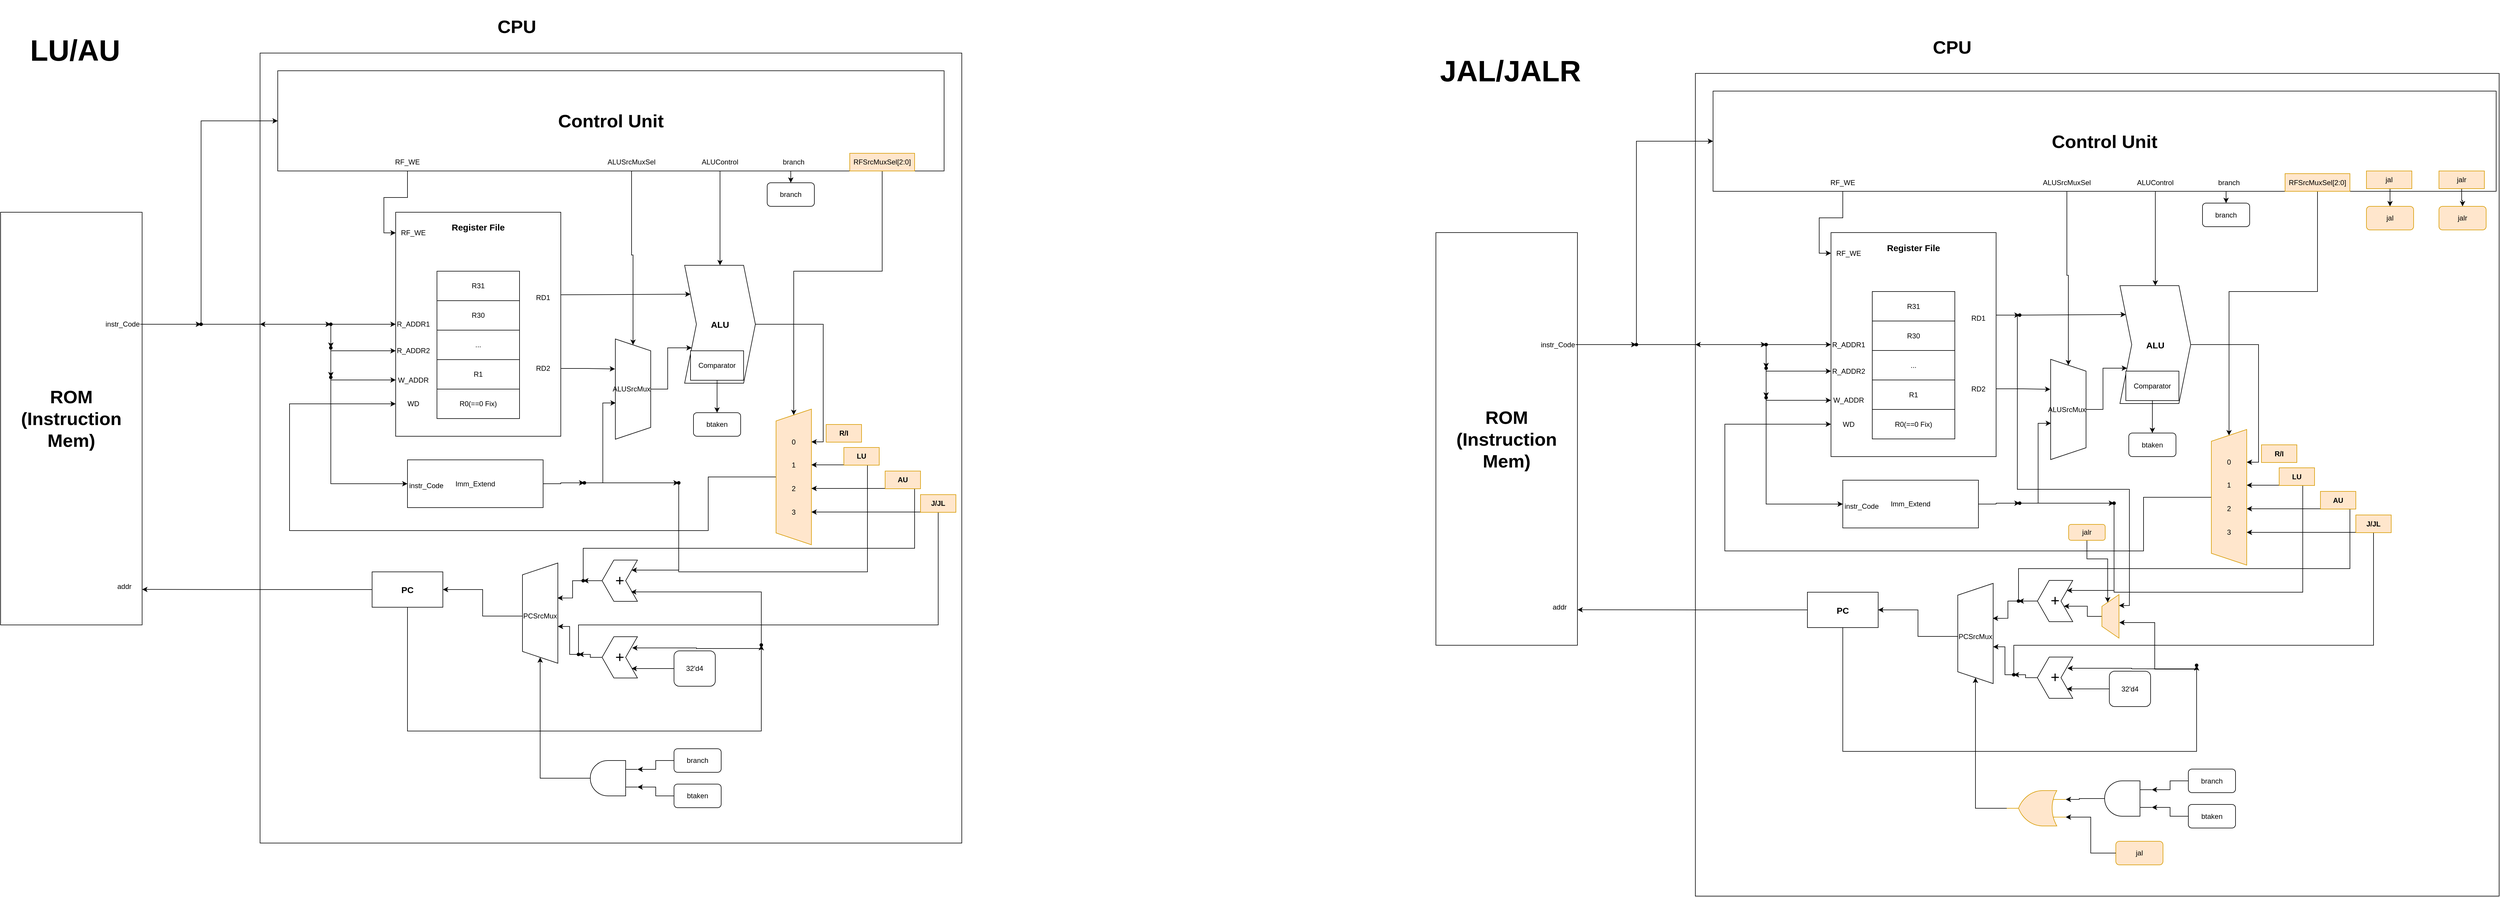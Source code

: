 <mxfile version="27.0.9">
  <diagram name="페이지-1" id="YRB94dIWk56ni0zdHSLN">
    <mxGraphModel dx="2951" dy="1716" grid="0" gridSize="10" guides="1" tooltips="1" connect="1" arrows="1" fold="1" page="1" pageScale="1" pageWidth="827" pageHeight="1169" math="0" shadow="0">
      <root>
        <mxCell id="0" />
        <mxCell id="1" parent="0" />
        <mxCell id="e5xcRN7UQ29VxTli_4Jl-1" value="" style="rounded=0;whiteSpace=wrap;html=1;" parent="1" vertex="1">
          <mxGeometry x="790" y="470" width="1190" height="1340" as="geometry" />
        </mxCell>
        <mxCell id="e5xcRN7UQ29VxTli_4Jl-2" value="ROM&lt;div&gt;(Instruction Mem)&lt;/div&gt;" style="rounded=0;whiteSpace=wrap;html=1;fontStyle=1;fontSize=31;" parent="1" vertex="1">
          <mxGeometry x="350" y="740" width="240" height="700" as="geometry" />
        </mxCell>
        <mxCell id="e5xcRN7UQ29VxTli_4Jl-3" value="" style="rounded=0;whiteSpace=wrap;html=1;" parent="1" vertex="1">
          <mxGeometry x="1020" y="740" width="280" height="380" as="geometry" />
        </mxCell>
        <mxCell id="e5xcRN7UQ29VxTli_4Jl-4" value="" style="shape=table;startSize=0;container=1;collapsible=0;childLayout=tableLayout;" parent="1" vertex="1">
          <mxGeometry x="1090" y="840" width="140" height="250" as="geometry" />
        </mxCell>
        <mxCell id="e5xcRN7UQ29VxTli_4Jl-5" value="" style="shape=tableRow;horizontal=0;startSize=0;swimlaneHead=0;swimlaneBody=0;strokeColor=inherit;top=0;left=0;bottom=0;right=0;collapsible=0;dropTarget=0;fillColor=none;points=[[0,0.5],[1,0.5]];portConstraint=eastwest;" parent="e5xcRN7UQ29VxTli_4Jl-4" vertex="1">
          <mxGeometry width="140" height="50" as="geometry" />
        </mxCell>
        <mxCell id="e5xcRN7UQ29VxTli_4Jl-6" value="R31" style="shape=partialRectangle;html=1;whiteSpace=wrap;connectable=0;strokeColor=inherit;overflow=hidden;fillColor=none;top=0;left=0;bottom=0;right=0;pointerEvents=1;" parent="e5xcRN7UQ29VxTli_4Jl-5" vertex="1">
          <mxGeometry width="140" height="50" as="geometry">
            <mxRectangle width="140" height="50" as="alternateBounds" />
          </mxGeometry>
        </mxCell>
        <mxCell id="e5xcRN7UQ29VxTli_4Jl-7" value="" style="shape=tableRow;horizontal=0;startSize=0;swimlaneHead=0;swimlaneBody=0;strokeColor=inherit;top=0;left=0;bottom=0;right=0;collapsible=0;dropTarget=0;fillColor=none;points=[[0,0.5],[1,0.5]];portConstraint=eastwest;" parent="e5xcRN7UQ29VxTli_4Jl-4" vertex="1">
          <mxGeometry y="50" width="140" height="50" as="geometry" />
        </mxCell>
        <mxCell id="e5xcRN7UQ29VxTli_4Jl-8" value="R30" style="shape=partialRectangle;html=1;whiteSpace=wrap;connectable=0;strokeColor=inherit;overflow=hidden;fillColor=none;top=0;left=0;bottom=0;right=0;pointerEvents=1;" parent="e5xcRN7UQ29VxTli_4Jl-7" vertex="1">
          <mxGeometry width="140" height="50" as="geometry">
            <mxRectangle width="140" height="50" as="alternateBounds" />
          </mxGeometry>
        </mxCell>
        <mxCell id="e5xcRN7UQ29VxTli_4Jl-9" value="" style="shape=tableRow;horizontal=0;startSize=0;swimlaneHead=0;swimlaneBody=0;strokeColor=inherit;top=0;left=0;bottom=0;right=0;collapsible=0;dropTarget=0;fillColor=none;points=[[0,0.5],[1,0.5]];portConstraint=eastwest;" parent="e5xcRN7UQ29VxTli_4Jl-4" vertex="1">
          <mxGeometry y="100" width="140" height="50" as="geometry" />
        </mxCell>
        <mxCell id="e5xcRN7UQ29VxTli_4Jl-10" value="..." style="shape=partialRectangle;html=1;whiteSpace=wrap;connectable=0;strokeColor=inherit;overflow=hidden;fillColor=none;top=0;left=0;bottom=0;right=0;pointerEvents=1;" parent="e5xcRN7UQ29VxTli_4Jl-9" vertex="1">
          <mxGeometry width="140" height="50" as="geometry">
            <mxRectangle width="140" height="50" as="alternateBounds" />
          </mxGeometry>
        </mxCell>
        <mxCell id="e5xcRN7UQ29VxTli_4Jl-11" value="" style="shape=tableRow;horizontal=0;startSize=0;swimlaneHead=0;swimlaneBody=0;strokeColor=inherit;top=0;left=0;bottom=0;right=0;collapsible=0;dropTarget=0;fillColor=none;points=[[0,0.5],[1,0.5]];portConstraint=eastwest;" parent="e5xcRN7UQ29VxTli_4Jl-4" vertex="1">
          <mxGeometry y="150" width="140" height="50" as="geometry" />
        </mxCell>
        <mxCell id="e5xcRN7UQ29VxTli_4Jl-12" value="R1" style="shape=partialRectangle;html=1;whiteSpace=wrap;connectable=0;strokeColor=inherit;overflow=hidden;fillColor=none;top=0;left=0;bottom=0;right=0;pointerEvents=1;" parent="e5xcRN7UQ29VxTli_4Jl-11" vertex="1">
          <mxGeometry width="140" height="50" as="geometry">
            <mxRectangle width="140" height="50" as="alternateBounds" />
          </mxGeometry>
        </mxCell>
        <mxCell id="e5xcRN7UQ29VxTli_4Jl-13" value="" style="shape=tableRow;horizontal=0;startSize=0;swimlaneHead=0;swimlaneBody=0;strokeColor=inherit;top=0;left=0;bottom=0;right=0;collapsible=0;dropTarget=0;fillColor=none;points=[[0,0.5],[1,0.5]];portConstraint=eastwest;" parent="e5xcRN7UQ29VxTli_4Jl-4" vertex="1">
          <mxGeometry y="200" width="140" height="50" as="geometry" />
        </mxCell>
        <mxCell id="e5xcRN7UQ29VxTli_4Jl-14" value="R0(==0 Fix)" style="shape=partialRectangle;html=1;whiteSpace=wrap;connectable=0;strokeColor=inherit;overflow=hidden;fillColor=none;top=0;left=0;bottom=0;right=0;pointerEvents=1;" parent="e5xcRN7UQ29VxTli_4Jl-13" vertex="1">
          <mxGeometry width="140" height="50" as="geometry">
            <mxRectangle width="140" height="50" as="alternateBounds" />
          </mxGeometry>
        </mxCell>
        <mxCell id="e5xcRN7UQ29VxTli_4Jl-93" style="edgeStyle=orthogonalEdgeStyle;rounded=0;orthogonalLoop=1;jettySize=auto;html=1;exitX=1;exitY=0.5;exitDx=0;exitDy=0;entryX=1;entryY=0.5;entryDx=0;entryDy=0;" parent="1" source="e5xcRN7UQ29VxTli_4Jl-15" target="e5xcRN7UQ29VxTli_4Jl-89" edge="1">
          <mxGeometry relative="1" as="geometry" />
        </mxCell>
        <mxCell id="e5xcRN7UQ29VxTli_4Jl-15" value="ALU" style="shape=step;perimeter=stepPerimeter;whiteSpace=wrap;html=1;fixedSize=1;fontStyle=1;fontSize=15;" parent="1" vertex="1">
          <mxGeometry x="1510" y="830" width="120" height="200" as="geometry" />
        </mxCell>
        <mxCell id="e5xcRN7UQ29VxTli_4Jl-16" value="" style="endArrow=classic;html=1;rounded=0;entryX=0.083;entryY=0.245;entryDx=0;entryDy=0;entryPerimeter=0;" parent="1" target="e5xcRN7UQ29VxTli_4Jl-15" edge="1">
          <mxGeometry width="50" height="50" relative="1" as="geometry">
            <mxPoint x="1300" y="880" as="sourcePoint" />
            <mxPoint x="1350" y="830" as="targetPoint" />
          </mxGeometry>
        </mxCell>
        <mxCell id="e5xcRN7UQ29VxTli_4Jl-17" value="RD1" style="text;html=1;align=center;verticalAlign=middle;whiteSpace=wrap;rounded=0;" parent="1" vertex="1">
          <mxGeometry x="1240" y="870" width="60" height="30" as="geometry" />
        </mxCell>
        <mxCell id="e5xcRN7UQ29VxTli_4Jl-18" value="RD2" style="text;html=1;align=center;verticalAlign=middle;whiteSpace=wrap;rounded=0;" parent="1" vertex="1">
          <mxGeometry x="1240" y="990" width="60" height="30" as="geometry" />
        </mxCell>
        <mxCell id="e5xcRN7UQ29VxTli_4Jl-19" value="Register File" style="text;html=1;align=center;verticalAlign=middle;whiteSpace=wrap;rounded=0;fontStyle=1;fontSize=15;" parent="1" vertex="1">
          <mxGeometry x="1105" y="750" width="110" height="30" as="geometry" />
        </mxCell>
        <mxCell id="e5xcRN7UQ29VxTli_4Jl-20" value="Control Unit" style="rounded=0;whiteSpace=wrap;html=1;fontStyle=1;fontSize=31;" parent="1" vertex="1">
          <mxGeometry x="820" y="500" width="1130" height="170" as="geometry" />
        </mxCell>
        <mxCell id="e5xcRN7UQ29VxTli_4Jl-22" value="WD" style="text;html=1;align=center;verticalAlign=middle;whiteSpace=wrap;rounded=0;" parent="1" vertex="1">
          <mxGeometry x="1020" y="1050" width="60" height="30" as="geometry" />
        </mxCell>
        <mxCell id="e5xcRN7UQ29VxTli_4Jl-23" value="RF_&lt;span style=&quot;color: rgba(0, 0, 0, 0); font-family: monospace; font-size: 0px; text-align: start; text-wrap-mode: nowrap;&quot;&gt;%3CmxGraphModel%3E%3Croot%3E%3CmxCell%20id%3D%220%22%2F%3E%3CmxCell%20id%3D%221%22%20parent%3D%220%22%2F%3E%3CmxCell%20id%3D%222%22%20value%3D%22WD%22%20style%3D%22text%3Bhtml%3D1%3Balign%3Dcenter%3BverticalAlign%3Dmiddle%3BwhiteSpace%3Dwrap%3Brounded%3D0%3B%22%20vertex%3D%221%22%20parent%3D%221%22%3E%3CmxGeometry%20x%3D%2240%22%20y%3D%22610%22%20width%3D%2260%22%20height%3D%2230%22%20as%3D%22geometry%22%2F%3E%3C%2FmxCell%3E%3C%2Froot%3E%3C%2FmxGraphModel%3E&lt;/span&gt;WE" style="text;html=1;align=center;verticalAlign=middle;whiteSpace=wrap;rounded=0;" parent="1" vertex="1">
          <mxGeometry x="1020" y="760" width="60" height="30" as="geometry" />
        </mxCell>
        <mxCell id="e5xcRN7UQ29VxTli_4Jl-24" style="edgeStyle=orthogonalEdgeStyle;rounded=0;orthogonalLoop=1;jettySize=auto;html=1;entryX=0;entryY=0.5;entryDx=0;entryDy=0;" parent="1" source="e5xcRN7UQ29VxTli_4Jl-25" target="e5xcRN7UQ29VxTli_4Jl-23" edge="1">
          <mxGeometry relative="1" as="geometry" />
        </mxCell>
        <mxCell id="e5xcRN7UQ29VxTli_4Jl-25" value="RF_&lt;span style=&quot;color: rgba(0, 0, 0, 0); font-family: monospace; font-size: 0px; text-align: start; text-wrap-mode: nowrap;&quot;&gt;%3CmxGraphModel%3E%3Croot%3E%3CmxCell%20id%3D%220%22%2F%3E%3CmxCell%20id%3D%221%22%20parent%3D%220%22%2F%3E%3CmxCell%20id%3D%222%22%20value%3D%22WD%22%20style%3D%22text%3Bhtml%3D1%3Balign%3Dcenter%3BverticalAlign%3Dmiddle%3BwhiteSpace%3Dwrap%3Brounded%3D0%3B%22%20vertex%3D%221%22%20parent%3D%221%22%3E%3CmxGeometry%20x%3D%2240%22%20y%3D%22610%22%20width%3D%2260%22%20height%3D%2230%22%20as%3D%22geometry%22%2F%3E%3C%2FmxCell%3E%3C%2Froot%3E%3C%2FmxGraphModel%3E&lt;/span&gt;WE" style="text;html=1;align=center;verticalAlign=middle;whiteSpace=wrap;rounded=0;" parent="1" vertex="1">
          <mxGeometry x="1010" y="640" width="60" height="30" as="geometry" />
        </mxCell>
        <mxCell id="e5xcRN7UQ29VxTli_4Jl-26" value="PC" style="rounded=0;whiteSpace=wrap;html=1;fontStyle=1;fontSize=15;" parent="1" vertex="1">
          <mxGeometry x="980" y="1350" width="120" height="60" as="geometry" />
        </mxCell>
        <mxCell id="e5xcRN7UQ29VxTli_4Jl-27" value="&lt;font style=&quot;font-size: 26px;&quot;&gt;+&lt;/font&gt;" style="shape=step;perimeter=stepPerimeter;whiteSpace=wrap;html=1;fixedSize=1;rotation=-180;" parent="1" vertex="1">
          <mxGeometry x="1370" y="1460" width="60" height="70" as="geometry" />
        </mxCell>
        <mxCell id="e5xcRN7UQ29VxTli_4Jl-28" value="32&#39;d4" style="rounded=1;whiteSpace=wrap;html=1;" parent="1" vertex="1">
          <mxGeometry x="1491.98" y="1484" width="70" height="60" as="geometry" />
        </mxCell>
        <mxCell id="e5xcRN7UQ29VxTli_4Jl-29" value="addr" style="text;html=1;align=center;verticalAlign=middle;whiteSpace=wrap;rounded=0;" parent="1" vertex="1">
          <mxGeometry x="530" y="1360" width="60" height="30" as="geometry" />
        </mxCell>
        <mxCell id="e5xcRN7UQ29VxTli_4Jl-30" style="edgeStyle=orthogonalEdgeStyle;rounded=0;orthogonalLoop=1;jettySize=auto;html=1;exitX=0;exitY=0.5;exitDx=0;exitDy=0;entryX=1;entryY=0.914;entryDx=0;entryDy=0;entryPerimeter=0;" parent="1" source="e5xcRN7UQ29VxTli_4Jl-26" target="e5xcRN7UQ29VxTli_4Jl-2" edge="1">
          <mxGeometry relative="1" as="geometry" />
        </mxCell>
        <mxCell id="e5xcRN7UQ29VxTli_4Jl-31" value="CPU" style="text;html=1;align=center;verticalAlign=middle;whiteSpace=wrap;rounded=0;fontStyle=1;fontSize=31;" parent="1" vertex="1">
          <mxGeometry x="1112.5" y="410" width="225" height="30" as="geometry" />
        </mxCell>
        <mxCell id="e5xcRN7UQ29VxTli_4Jl-32" value="instr_Code" style="text;html=1;align=center;verticalAlign=middle;whiteSpace=wrap;rounded=0;" parent="1" vertex="1">
          <mxGeometry x="527" y="915" width="60" height="30" as="geometry" />
        </mxCell>
        <mxCell id="e5xcRN7UQ29VxTli_4Jl-33" style="edgeStyle=orthogonalEdgeStyle;rounded=0;orthogonalLoop=1;jettySize=auto;html=1;" parent="1" source="e5xcRN7UQ29VxTli_4Jl-37" edge="1">
          <mxGeometry relative="1" as="geometry">
            <mxPoint x="790" y="930" as="targetPoint" />
            <Array as="points">
              <mxPoint x="791" y="930" />
            </Array>
          </mxGeometry>
        </mxCell>
        <mxCell id="e5xcRN7UQ29VxTli_4Jl-34" value="" style="endArrow=classic;html=1;rounded=0;entryX=0;entryY=0.5;entryDx=0;entryDy=0;" parent="1" source="e5xcRN7UQ29VxTli_4Jl-42" target="e5xcRN7UQ29VxTli_4Jl-3" edge="1">
          <mxGeometry width="50" height="50" relative="1" as="geometry">
            <mxPoint x="790" y="930" as="sourcePoint" />
            <mxPoint x="840" y="880" as="targetPoint" />
          </mxGeometry>
        </mxCell>
        <mxCell id="e5xcRN7UQ29VxTli_4Jl-35" value="" style="edgeStyle=orthogonalEdgeStyle;rounded=0;orthogonalLoop=1;jettySize=auto;html=1;entryDx=0;entryDy=0;entryPerimeter=0;" parent="1" source="e5xcRN7UQ29VxTli_4Jl-32" target="e5xcRN7UQ29VxTli_4Jl-37" edge="1">
          <mxGeometry relative="1" as="geometry">
            <mxPoint x="587" y="930" as="sourcePoint" />
            <mxPoint x="791" y="931" as="targetPoint" />
          </mxGeometry>
        </mxCell>
        <mxCell id="e5xcRN7UQ29VxTli_4Jl-36" style="edgeStyle=orthogonalEdgeStyle;rounded=0;orthogonalLoop=1;jettySize=auto;html=1;entryX=0;entryY=0.5;entryDx=0;entryDy=0;" parent="1" source="e5xcRN7UQ29VxTli_4Jl-37" target="e5xcRN7UQ29VxTli_4Jl-20" edge="1">
          <mxGeometry relative="1" as="geometry">
            <Array as="points">
              <mxPoint x="690" y="585" />
            </Array>
          </mxGeometry>
        </mxCell>
        <mxCell id="e5xcRN7UQ29VxTli_4Jl-37" value="" style="shape=waypoint;sketch=0;fillStyle=solid;size=6;pointerEvents=1;points=[];fillColor=none;resizable=0;rotatable=0;perimeter=centerPerimeter;snapToPoint=1;" parent="1" vertex="1">
          <mxGeometry x="680" y="920" width="20" height="20" as="geometry" />
        </mxCell>
        <mxCell id="e5xcRN7UQ29VxTli_4Jl-38" value="R_ADDR1" style="text;html=1;align=center;verticalAlign=middle;whiteSpace=wrap;rounded=0;" parent="1" vertex="1">
          <mxGeometry x="1020" y="915" width="60" height="30" as="geometry" />
        </mxCell>
        <mxCell id="e5xcRN7UQ29VxTli_4Jl-39" value="R_ADDR2" style="text;html=1;align=center;verticalAlign=middle;whiteSpace=wrap;rounded=0;" parent="1" vertex="1">
          <mxGeometry x="1020" y="960" width="60" height="30" as="geometry" />
        </mxCell>
        <mxCell id="e5xcRN7UQ29VxTli_4Jl-40" value="" style="endArrow=classic;html=1;rounded=0;entryDx=0;entryDy=0;" parent="1" target="e5xcRN7UQ29VxTli_4Jl-42" edge="1">
          <mxGeometry width="50" height="50" relative="1" as="geometry">
            <mxPoint x="790" y="930" as="sourcePoint" />
            <mxPoint x="1020" y="930" as="targetPoint" />
          </mxGeometry>
        </mxCell>
        <mxCell id="e5xcRN7UQ29VxTli_4Jl-41" style="edgeStyle=orthogonalEdgeStyle;rounded=0;orthogonalLoop=1;jettySize=auto;html=1;entryX=0;entryY=0.5;entryDx=0;entryDy=0;" parent="1" source="e5xcRN7UQ29VxTli_4Jl-46" target="e5xcRN7UQ29VxTli_4Jl-39" edge="1">
          <mxGeometry relative="1" as="geometry">
            <Array as="points">
              <mxPoint x="910" y="975" />
            </Array>
          </mxGeometry>
        </mxCell>
        <mxCell id="e5xcRN7UQ29VxTli_4Jl-42" value="" style="shape=waypoint;sketch=0;fillStyle=solid;size=6;pointerEvents=1;points=[];fillColor=none;resizable=0;rotatable=0;perimeter=centerPerimeter;snapToPoint=1;" parent="1" vertex="1">
          <mxGeometry x="900" y="920" width="20" height="20" as="geometry" />
        </mxCell>
        <mxCell id="e5xcRN7UQ29VxTli_4Jl-43" value="W_ADDR" style="text;html=1;align=center;verticalAlign=middle;whiteSpace=wrap;rounded=0;" parent="1" vertex="1">
          <mxGeometry x="1020" y="1009.5" width="60" height="30" as="geometry" />
        </mxCell>
        <mxCell id="e5xcRN7UQ29VxTli_4Jl-44" value="" style="edgeStyle=orthogonalEdgeStyle;rounded=0;orthogonalLoop=1;jettySize=auto;html=1;entryDx=0;entryDy=0;" parent="1" source="e5xcRN7UQ29VxTli_4Jl-42" target="e5xcRN7UQ29VxTli_4Jl-46" edge="1">
          <mxGeometry relative="1" as="geometry">
            <mxPoint x="910" y="930" as="sourcePoint" />
            <mxPoint x="1020" y="975" as="targetPoint" />
            <Array as="points" />
          </mxGeometry>
        </mxCell>
        <mxCell id="e5xcRN7UQ29VxTli_4Jl-45" style="edgeStyle=orthogonalEdgeStyle;rounded=0;orthogonalLoop=1;jettySize=auto;html=1;entryX=0;entryY=0.5;entryDx=0;entryDy=0;" parent="1" source="e5xcRN7UQ29VxTli_4Jl-50" target="e5xcRN7UQ29VxTli_4Jl-43" edge="1">
          <mxGeometry relative="1" as="geometry">
            <Array as="points">
              <mxPoint x="910" y="1024" />
            </Array>
          </mxGeometry>
        </mxCell>
        <mxCell id="e5xcRN7UQ29VxTli_4Jl-46" value="" style="shape=waypoint;sketch=0;fillStyle=solid;size=6;pointerEvents=1;points=[];fillColor=none;resizable=0;rotatable=0;perimeter=centerPerimeter;snapToPoint=1;" parent="1" vertex="1">
          <mxGeometry x="900" y="960" width="20" height="20" as="geometry" />
        </mxCell>
        <mxCell id="e5xcRN7UQ29VxTli_4Jl-47" value="Imm_Extend" style="rounded=0;whiteSpace=wrap;html=1;" parent="1" vertex="1">
          <mxGeometry x="1040" y="1160" width="230" height="81" as="geometry" />
        </mxCell>
        <mxCell id="e5xcRN7UQ29VxTli_4Jl-48" value="" style="edgeStyle=orthogonalEdgeStyle;rounded=0;orthogonalLoop=1;jettySize=auto;html=1;entryDx=0;entryDy=0;" parent="1" source="e5xcRN7UQ29VxTli_4Jl-46" target="e5xcRN7UQ29VxTli_4Jl-50" edge="1">
          <mxGeometry relative="1" as="geometry">
            <Array as="points" />
            <mxPoint x="910" y="970" as="sourcePoint" />
            <mxPoint x="1020" y="1025" as="targetPoint" />
          </mxGeometry>
        </mxCell>
        <mxCell id="e5xcRN7UQ29VxTli_4Jl-49" style="edgeStyle=orthogonalEdgeStyle;rounded=0;orthogonalLoop=1;jettySize=auto;html=1;entryX=0;entryY=0.5;entryDx=0;entryDy=0;" parent="1" source="e5xcRN7UQ29VxTli_4Jl-50" target="e5xcRN7UQ29VxTli_4Jl-47" edge="1">
          <mxGeometry relative="1" as="geometry">
            <Array as="points">
              <mxPoint x="910" y="1201" />
            </Array>
          </mxGeometry>
        </mxCell>
        <mxCell id="e5xcRN7UQ29VxTli_4Jl-50" value="" style="shape=waypoint;sketch=0;fillStyle=solid;size=6;pointerEvents=1;points=[];fillColor=none;resizable=0;rotatable=0;perimeter=centerPerimeter;snapToPoint=1;" parent="1" vertex="1">
          <mxGeometry x="900" y="1010" width="20" height="20" as="geometry" />
        </mxCell>
        <mxCell id="e5xcRN7UQ29VxTli_4Jl-51" style="edgeStyle=orthogonalEdgeStyle;rounded=0;orthogonalLoop=1;jettySize=auto;html=1;exitX=0.5;exitY=0;exitDx=0;exitDy=0;entryX=0;entryY=0.75;entryDx=0;entryDy=0;" parent="1" source="e5xcRN7UQ29VxTli_4Jl-52" target="e5xcRN7UQ29VxTli_4Jl-15" edge="1">
          <mxGeometry relative="1" as="geometry" />
        </mxCell>
        <mxCell id="e5xcRN7UQ29VxTli_4Jl-52" value="" style="shape=trapezoid;perimeter=trapezoidPerimeter;whiteSpace=wrap;html=1;fixedSize=1;rotation=90;" parent="1" vertex="1">
          <mxGeometry x="1337.5" y="1010" width="170" height="60" as="geometry" />
        </mxCell>
        <mxCell id="e5xcRN7UQ29VxTli_4Jl-53" style="edgeStyle=orthogonalEdgeStyle;rounded=0;orthogonalLoop=1;jettySize=auto;html=1;exitX=1;exitY=0.5;exitDx=0;exitDy=0;entryX=0.299;entryY=1.009;entryDx=0;entryDy=0;entryPerimeter=0;" parent="1" source="e5xcRN7UQ29VxTli_4Jl-18" target="e5xcRN7UQ29VxTli_4Jl-52" edge="1">
          <mxGeometry relative="1" as="geometry" />
        </mxCell>
        <mxCell id="e5xcRN7UQ29VxTli_4Jl-54" style="edgeStyle=orthogonalEdgeStyle;rounded=0;orthogonalLoop=1;jettySize=auto;html=1;exitDx=0;exitDy=0;entryX=0.638;entryY=0.99;entryDx=0;entryDy=0;entryPerimeter=0;" parent="1" source="e5xcRN7UQ29VxTli_4Jl-63" target="e5xcRN7UQ29VxTli_4Jl-52" edge="1">
          <mxGeometry relative="1" as="geometry" />
        </mxCell>
        <mxCell id="e5xcRN7UQ29VxTli_4Jl-55" value="ALUSrcMux" style="text;html=1;align=center;verticalAlign=middle;whiteSpace=wrap;rounded=0;" parent="1" vertex="1">
          <mxGeometry x="1390" y="1025" width="60" height="30" as="geometry" />
        </mxCell>
        <mxCell id="e5xcRN7UQ29VxTli_4Jl-56" style="edgeStyle=orthogonalEdgeStyle;rounded=0;orthogonalLoop=1;jettySize=auto;html=1;entryX=0;entryY=0.5;entryDx=0;entryDy=0;" parent="1" source="e5xcRN7UQ29VxTli_4Jl-57" target="e5xcRN7UQ29VxTli_4Jl-52" edge="1">
          <mxGeometry relative="1" as="geometry" />
        </mxCell>
        <mxCell id="e5xcRN7UQ29VxTli_4Jl-57" value="ALUSrcMuxSel" style="text;html=1;align=center;verticalAlign=middle;whiteSpace=wrap;rounded=0;" parent="1" vertex="1">
          <mxGeometry x="1365" y="640" width="110" height="30" as="geometry" />
        </mxCell>
        <mxCell id="e5xcRN7UQ29VxTli_4Jl-58" value="instr_Code" style="text;html=1;align=center;verticalAlign=middle;whiteSpace=wrap;rounded=0;" parent="1" vertex="1">
          <mxGeometry x="1042" y="1189" width="60" height="30" as="geometry" />
        </mxCell>
        <mxCell id="e5xcRN7UQ29VxTli_4Jl-59" style="edgeStyle=orthogonalEdgeStyle;rounded=0;orthogonalLoop=1;jettySize=auto;html=1;exitX=0.5;exitY=1;exitDx=0;exitDy=0;entryX=0.5;entryY=0;entryDx=0;entryDy=0;" parent="1" source="e5xcRN7UQ29VxTli_4Jl-60" target="e5xcRN7UQ29VxTli_4Jl-75" edge="1">
          <mxGeometry relative="1" as="geometry" />
        </mxCell>
        <mxCell id="e5xcRN7UQ29VxTli_4Jl-60" value="Comparator" style="rounded=0;whiteSpace=wrap;html=1;" parent="1" vertex="1">
          <mxGeometry x="1520" y="975" width="90" height="50" as="geometry" />
        </mxCell>
        <mxCell id="e5xcRN7UQ29VxTli_4Jl-61" style="edgeStyle=orthogonalEdgeStyle;rounded=0;orthogonalLoop=1;jettySize=auto;html=1;entryX=0.15;entryY=1.013;entryDx=0;entryDy=0;entryPerimeter=0;" parent="1" source="e5xcRN7UQ29VxTli_4Jl-28" edge="1">
          <mxGeometry relative="1" as="geometry">
            <mxPoint x="1420" y="1514" as="targetPoint" />
          </mxGeometry>
        </mxCell>
        <mxCell id="e5xcRN7UQ29VxTli_4Jl-62" value="" style="edgeStyle=orthogonalEdgeStyle;rounded=0;orthogonalLoop=1;jettySize=auto;html=1;exitX=1;exitY=0.5;exitDx=0;exitDy=0;entryDx=0;entryDy=0;entryPerimeter=0;" parent="1" source="e5xcRN7UQ29VxTli_4Jl-47" target="e5xcRN7UQ29VxTli_4Jl-63" edge="1">
          <mxGeometry relative="1" as="geometry">
            <mxPoint x="1270" y="1201" as="sourcePoint" />
            <mxPoint x="1393" y="1063" as="targetPoint" />
          </mxGeometry>
        </mxCell>
        <mxCell id="e5xcRN7UQ29VxTli_4Jl-63" value="" style="shape=waypoint;sketch=0;fillStyle=solid;size=6;pointerEvents=1;points=[];fillColor=none;resizable=0;rotatable=0;perimeter=centerPerimeter;snapToPoint=1;" parent="1" vertex="1">
          <mxGeometry x="1330" y="1189" width="20" height="20" as="geometry" />
        </mxCell>
        <mxCell id="e5xcRN7UQ29VxTli_4Jl-64" value="&lt;font style=&quot;font-size: 26px;&quot;&gt;+&lt;/font&gt;" style="shape=step;perimeter=stepPerimeter;whiteSpace=wrap;html=1;fixedSize=1;rotation=-180;" parent="1" vertex="1">
          <mxGeometry x="1370" y="1330" width="60" height="70" as="geometry" />
        </mxCell>
        <mxCell id="e5xcRN7UQ29VxTli_4Jl-65" style="edgeStyle=orthogonalEdgeStyle;rounded=0;orthogonalLoop=1;jettySize=auto;html=1;entryX=0.167;entryY=0.757;entryDx=0;entryDy=0;entryPerimeter=0;" parent="1" source="e5xcRN7UQ29VxTli_4Jl-95" target="e5xcRN7UQ29VxTli_4Jl-64" edge="1">
          <mxGeometry relative="1" as="geometry">
            <Array as="points">
              <mxPoint x="1500" y="1199" />
              <mxPoint x="1500" y="1347" />
            </Array>
          </mxGeometry>
        </mxCell>
        <mxCell id="e5xcRN7UQ29VxTli_4Jl-66" style="edgeStyle=orthogonalEdgeStyle;rounded=0;orthogonalLoop=1;jettySize=auto;html=1;entryX=0.15;entryY=0.729;entryDx=0;entryDy=0;entryPerimeter=0;" parent="1" source="e5xcRN7UQ29VxTli_4Jl-68" target="e5xcRN7UQ29VxTli_4Jl-27" edge="1">
          <mxGeometry relative="1" as="geometry">
            <Array as="points">
              <mxPoint x="1640" y="1480" />
              <mxPoint x="1530" y="1480" />
            </Array>
          </mxGeometry>
        </mxCell>
        <mxCell id="e5xcRN7UQ29VxTli_4Jl-67" value="" style="edgeStyle=orthogonalEdgeStyle;rounded=0;orthogonalLoop=1;jettySize=auto;html=1;entryDx=0;entryDy=0;entryPerimeter=0;" parent="1" source="e5xcRN7UQ29VxTli_4Jl-26" target="e5xcRN7UQ29VxTli_4Jl-68" edge="1">
          <mxGeometry relative="1" as="geometry">
            <mxPoint x="1160" y="1410" as="sourcePoint" />
            <mxPoint x="1421" y="1479" as="targetPoint" />
            <Array as="points">
              <mxPoint x="1160" y="1620" />
              <mxPoint x="1640" y="1620" />
              <mxPoint x="1640" y="1479" />
            </Array>
          </mxGeometry>
        </mxCell>
        <mxCell id="e5xcRN7UQ29VxTli_4Jl-68" value="" style="shape=waypoint;sketch=0;fillStyle=solid;size=6;pointerEvents=1;points=[];fillColor=none;resizable=0;rotatable=0;perimeter=centerPerimeter;snapToPoint=1;" parent="1" vertex="1">
          <mxGeometry x="1630" y="1464" width="20" height="20" as="geometry" />
        </mxCell>
        <mxCell id="e5xcRN7UQ29VxTli_4Jl-69" style="edgeStyle=orthogonalEdgeStyle;rounded=0;orthogonalLoop=1;jettySize=auto;html=1;entryX=0.181;entryY=0.228;entryDx=0;entryDy=0;entryPerimeter=0;" parent="1" source="e5xcRN7UQ29VxTli_4Jl-68" target="e5xcRN7UQ29VxTli_4Jl-64" edge="1">
          <mxGeometry relative="1" as="geometry">
            <Array as="points">
              <mxPoint x="1640" y="1384" />
            </Array>
          </mxGeometry>
        </mxCell>
        <mxCell id="e5xcRN7UQ29VxTli_4Jl-70" value="" style="shape=trapezoid;perimeter=trapezoidPerimeter;whiteSpace=wrap;html=1;fixedSize=1;rotation=-90;" parent="1" vertex="1">
          <mxGeometry x="1180" y="1390" width="170" height="60" as="geometry" />
        </mxCell>
        <mxCell id="e5xcRN7UQ29VxTli_4Jl-71" style="edgeStyle=orthogonalEdgeStyle;rounded=0;orthogonalLoop=1;jettySize=auto;html=1;exitDx=0;exitDy=0;entryX=0.651;entryY=0.989;entryDx=0;entryDy=0;entryPerimeter=0;" parent="1" source="e5xcRN7UQ29VxTli_4Jl-100" target="e5xcRN7UQ29VxTli_4Jl-70" edge="1">
          <mxGeometry relative="1" as="geometry">
            <Array as="points">
              <mxPoint x="1320" y="1365" />
              <mxPoint x="1320" y="1394" />
            </Array>
          </mxGeometry>
        </mxCell>
        <mxCell id="e5xcRN7UQ29VxTli_4Jl-72" style="edgeStyle=orthogonalEdgeStyle;rounded=0;orthogonalLoop=1;jettySize=auto;html=1;entryX=0.367;entryY=1;entryDx=0;entryDy=0;entryPerimeter=0;" parent="1" source="e5xcRN7UQ29VxTli_4Jl-103" target="e5xcRN7UQ29VxTli_4Jl-70" edge="1">
          <mxGeometry relative="1" as="geometry">
            <Array as="points">
              <mxPoint x="1315" y="1490" />
              <mxPoint x="1315" y="1443" />
            </Array>
          </mxGeometry>
        </mxCell>
        <mxCell id="e5xcRN7UQ29VxTli_4Jl-73" style="edgeStyle=orthogonalEdgeStyle;rounded=0;orthogonalLoop=1;jettySize=auto;html=1;exitX=0;exitY=0.5;exitDx=0;exitDy=0;entryX=1;entryY=0.5;entryDx=0;entryDy=0;" parent="1" source="e5xcRN7UQ29VxTli_4Jl-74" target="e5xcRN7UQ29VxTli_4Jl-26" edge="1">
          <mxGeometry relative="1" as="geometry" />
        </mxCell>
        <mxCell id="e5xcRN7UQ29VxTli_4Jl-74" value="PCSrcMux" style="text;html=1;align=center;verticalAlign=middle;whiteSpace=wrap;rounded=0;" parent="1" vertex="1">
          <mxGeometry x="1235" y="1410" width="60" height="30" as="geometry" />
        </mxCell>
        <mxCell id="e5xcRN7UQ29VxTli_4Jl-75" value="btaken" style="rounded=1;whiteSpace=wrap;html=1;" parent="1" vertex="1">
          <mxGeometry x="1525" y="1080" width="80" height="40" as="geometry" />
        </mxCell>
        <mxCell id="e5xcRN7UQ29VxTli_4Jl-76" style="edgeStyle=orthogonalEdgeStyle;rounded=0;orthogonalLoop=1;jettySize=auto;html=1;exitX=0.5;exitY=1;exitDx=0;exitDy=0;entryX=0.5;entryY=0;entryDx=0;entryDy=0;" parent="1" source="e5xcRN7UQ29VxTli_4Jl-77" target="e5xcRN7UQ29VxTli_4Jl-78" edge="1">
          <mxGeometry relative="1" as="geometry" />
        </mxCell>
        <mxCell id="e5xcRN7UQ29VxTli_4Jl-77" value="branch" style="text;html=1;align=center;verticalAlign=middle;whiteSpace=wrap;rounded=0;" parent="1" vertex="1">
          <mxGeometry x="1640" y="640" width="110" height="30" as="geometry" />
        </mxCell>
        <mxCell id="e5xcRN7UQ29VxTli_4Jl-78" value="branch" style="rounded=1;whiteSpace=wrap;html=1;" parent="1" vertex="1">
          <mxGeometry x="1650" y="690" width="80" height="40" as="geometry" />
        </mxCell>
        <mxCell id="e5xcRN7UQ29VxTli_4Jl-79" value="branch" style="rounded=1;whiteSpace=wrap;html=1;" parent="1" vertex="1">
          <mxGeometry x="1491.98" y="1650" width="80" height="40" as="geometry" />
        </mxCell>
        <mxCell id="e5xcRN7UQ29VxTli_4Jl-80" value="btaken" style="rounded=1;whiteSpace=wrap;html=1;" parent="1" vertex="1">
          <mxGeometry x="1491.98" y="1710" width="80" height="40" as="geometry" />
        </mxCell>
        <mxCell id="e5xcRN7UQ29VxTli_4Jl-81" style="edgeStyle=orthogonalEdgeStyle;rounded=0;orthogonalLoop=1;jettySize=auto;html=1;entryX=0;entryY=0.5;entryDx=0;entryDy=0;" parent="1" source="e5xcRN7UQ29VxTli_4Jl-82" target="e5xcRN7UQ29VxTli_4Jl-70" edge="1">
          <mxGeometry relative="1" as="geometry" />
        </mxCell>
        <mxCell id="e5xcRN7UQ29VxTli_4Jl-82" value="" style="verticalLabelPosition=bottom;shadow=0;dashed=0;align=center;html=1;verticalAlign=top;shape=mxgraph.electrical.logic_gates.logic_gate;operation=and;rotation=-180;" parent="1" vertex="1">
          <mxGeometry x="1330" y="1670" width="100" height="60" as="geometry" />
        </mxCell>
        <mxCell id="e5xcRN7UQ29VxTli_4Jl-83" style="edgeStyle=orthogonalEdgeStyle;rounded=0;orthogonalLoop=1;jettySize=auto;html=1;entryX=0;entryY=0.75;entryDx=0;entryDy=0;entryPerimeter=0;" parent="1" source="e5xcRN7UQ29VxTli_4Jl-79" target="e5xcRN7UQ29VxTli_4Jl-82" edge="1">
          <mxGeometry relative="1" as="geometry" />
        </mxCell>
        <mxCell id="e5xcRN7UQ29VxTli_4Jl-84" style="edgeStyle=orthogonalEdgeStyle;rounded=0;orthogonalLoop=1;jettySize=auto;html=1;entryX=0;entryY=0.25;entryDx=0;entryDy=0;entryPerimeter=0;" parent="1" source="e5xcRN7UQ29VxTli_4Jl-80" target="e5xcRN7UQ29VxTli_4Jl-82" edge="1">
          <mxGeometry relative="1" as="geometry" />
        </mxCell>
        <mxCell id="e5xcRN7UQ29VxTli_4Jl-85" style="edgeStyle=orthogonalEdgeStyle;rounded=0;orthogonalLoop=1;jettySize=auto;html=1;entryX=0.5;entryY=0;entryDx=0;entryDy=0;" parent="1" source="e5xcRN7UQ29VxTli_4Jl-86" target="e5xcRN7UQ29VxTli_4Jl-15" edge="1">
          <mxGeometry relative="1" as="geometry" />
        </mxCell>
        <mxCell id="e5xcRN7UQ29VxTli_4Jl-86" value="ALUControl" style="text;html=1;align=center;verticalAlign=middle;whiteSpace=wrap;rounded=0;" parent="1" vertex="1">
          <mxGeometry x="1515" y="640" width="110" height="30" as="geometry" />
        </mxCell>
        <mxCell id="e5xcRN7UQ29VxTli_4Jl-87" value="&lt;b&gt;&lt;font style=&quot;font-size: 50px;&quot;&gt;LU/AU&lt;/font&gt;&lt;/b&gt;" style="text;html=1;align=center;verticalAlign=middle;whiteSpace=wrap;rounded=0;" parent="1" vertex="1">
          <mxGeometry x="353" y="380" width="247" height="170" as="geometry" />
        </mxCell>
        <mxCell id="e5xcRN7UQ29VxTli_4Jl-110" style="edgeStyle=orthogonalEdgeStyle;rounded=0;orthogonalLoop=1;jettySize=auto;html=1;entryX=0;entryY=0.5;entryDx=0;entryDy=0;" parent="1" source="e5xcRN7UQ29VxTli_4Jl-88" target="e5xcRN7UQ29VxTli_4Jl-22" edge="1">
          <mxGeometry relative="1" as="geometry">
            <Array as="points">
              <mxPoint x="1550" y="1189" />
              <mxPoint x="1550" y="1280" />
              <mxPoint x="840" y="1280" />
              <mxPoint x="840" y="1065" />
            </Array>
          </mxGeometry>
        </mxCell>
        <mxCell id="e5xcRN7UQ29VxTli_4Jl-88" value="" style="shape=trapezoid;perimeter=trapezoidPerimeter;whiteSpace=wrap;html=1;fixedSize=1;rotation=-90;fillColor=#ffe6cc;strokeColor=#d79b00;" parent="1" vertex="1">
          <mxGeometry x="1580" y="1159" width="230" height="60" as="geometry" />
        </mxCell>
        <mxCell id="e5xcRN7UQ29VxTli_4Jl-89" value="0" style="text;html=1;align=center;verticalAlign=middle;whiteSpace=wrap;rounded=0;" parent="1" vertex="1">
          <mxGeometry x="1665" y="1114.5" width="60" height="30" as="geometry" />
        </mxCell>
        <mxCell id="e5xcRN7UQ29VxTli_4Jl-90" value="1" style="text;html=1;align=center;verticalAlign=middle;whiteSpace=wrap;rounded=0;" parent="1" vertex="1">
          <mxGeometry x="1665" y="1153.5" width="60" height="30" as="geometry" />
        </mxCell>
        <mxCell id="e5xcRN7UQ29VxTli_4Jl-91" value="2" style="text;html=1;align=center;verticalAlign=middle;whiteSpace=wrap;rounded=0;" parent="1" vertex="1">
          <mxGeometry x="1665" y="1193.5" width="60" height="30" as="geometry" />
        </mxCell>
        <mxCell id="e5xcRN7UQ29VxTli_4Jl-92" value="3" style="text;html=1;align=center;verticalAlign=middle;whiteSpace=wrap;rounded=0;" parent="1" vertex="1">
          <mxGeometry x="1665" y="1233.5" width="60" height="30" as="geometry" />
        </mxCell>
        <mxCell id="e5xcRN7UQ29VxTli_4Jl-94" value="" style="edgeStyle=orthogonalEdgeStyle;rounded=0;orthogonalLoop=1;jettySize=auto;html=1;entryDx=0;entryDy=0;entryPerimeter=0;" parent="1" source="e5xcRN7UQ29VxTli_4Jl-63" target="e5xcRN7UQ29VxTli_4Jl-95" edge="1">
          <mxGeometry relative="1" as="geometry">
            <Array as="points" />
            <mxPoint x="1340" y="1199" as="sourcePoint" />
            <mxPoint x="1420" y="1347" as="targetPoint" />
          </mxGeometry>
        </mxCell>
        <mxCell id="e5xcRN7UQ29VxTli_4Jl-96" style="edgeStyle=orthogonalEdgeStyle;rounded=0;orthogonalLoop=1;jettySize=auto;html=1;entryX=1;entryY=0.5;entryDx=0;entryDy=0;" parent="1" source="e5xcRN7UQ29VxTli_4Jl-95" target="e5xcRN7UQ29VxTli_4Jl-90" edge="1">
          <mxGeometry relative="1" as="geometry">
            <Array as="points">
              <mxPoint x="1500" y="1350" />
              <mxPoint x="1820" y="1350" />
              <mxPoint x="1820" y="1169" />
            </Array>
          </mxGeometry>
        </mxCell>
        <mxCell id="e5xcRN7UQ29VxTli_4Jl-95" value="" style="shape=waypoint;sketch=0;fillStyle=solid;size=6;pointerEvents=1;points=[];fillColor=none;resizable=0;rotatable=0;perimeter=centerPerimeter;snapToPoint=1;" parent="1" vertex="1">
          <mxGeometry x="1490" y="1189" width="20" height="20" as="geometry" />
        </mxCell>
        <mxCell id="e5xcRN7UQ29VxTli_4Jl-99" value="" style="edgeStyle=orthogonalEdgeStyle;rounded=0;orthogonalLoop=1;jettySize=auto;html=1;exitX=1;exitY=0.5;exitDx=0;exitDy=0;entryDx=0;entryDy=0;entryPerimeter=0;" parent="1" source="e5xcRN7UQ29VxTli_4Jl-64" target="e5xcRN7UQ29VxTli_4Jl-100" edge="1">
          <mxGeometry relative="1" as="geometry">
            <mxPoint x="1370" y="1365" as="sourcePoint" />
            <mxPoint x="1294" y="1394" as="targetPoint" />
          </mxGeometry>
        </mxCell>
        <mxCell id="e5xcRN7UQ29VxTli_4Jl-101" style="edgeStyle=orthogonalEdgeStyle;rounded=0;orthogonalLoop=1;jettySize=auto;html=1;entryX=1;entryY=0.5;entryDx=0;entryDy=0;" parent="1" source="e5xcRN7UQ29VxTli_4Jl-100" target="e5xcRN7UQ29VxTli_4Jl-91" edge="1">
          <mxGeometry relative="1" as="geometry">
            <Array as="points">
              <mxPoint x="1338" y="1310" />
              <mxPoint x="1900" y="1310" />
              <mxPoint x="1900" y="1209" />
            </Array>
          </mxGeometry>
        </mxCell>
        <mxCell id="e5xcRN7UQ29VxTli_4Jl-100" value="" style="shape=waypoint;sketch=0;fillStyle=solid;size=6;pointerEvents=1;points=[];fillColor=none;resizable=0;rotatable=0;perimeter=centerPerimeter;snapToPoint=1;" parent="1" vertex="1">
          <mxGeometry x="1328" y="1355" width="20" height="20" as="geometry" />
        </mxCell>
        <mxCell id="e5xcRN7UQ29VxTli_4Jl-102" value="" style="edgeStyle=orthogonalEdgeStyle;rounded=0;orthogonalLoop=1;jettySize=auto;html=1;entryDx=0;entryDy=0;entryPerimeter=0;" parent="1" source="e5xcRN7UQ29VxTli_4Jl-27" target="e5xcRN7UQ29VxTli_4Jl-103" edge="1">
          <mxGeometry relative="1" as="geometry">
            <mxPoint x="1370" y="1495" as="sourcePoint" />
            <mxPoint x="1295" y="1443" as="targetPoint" />
          </mxGeometry>
        </mxCell>
        <mxCell id="e5xcRN7UQ29VxTli_4Jl-104" style="edgeStyle=orthogonalEdgeStyle;rounded=0;orthogonalLoop=1;jettySize=auto;html=1;entryX=1;entryY=0.5;entryDx=0;entryDy=0;" parent="1" source="e5xcRN7UQ29VxTli_4Jl-103" target="e5xcRN7UQ29VxTli_4Jl-92" edge="1">
          <mxGeometry relative="1" as="geometry">
            <Array as="points">
              <mxPoint x="1330" y="1440" />
              <mxPoint x="1940" y="1440" />
              <mxPoint x="1940" y="1249" />
            </Array>
          </mxGeometry>
        </mxCell>
        <mxCell id="e5xcRN7UQ29VxTli_4Jl-103" value="" style="shape=waypoint;sketch=0;fillStyle=solid;size=6;pointerEvents=1;points=[];fillColor=none;resizable=0;rotatable=0;perimeter=centerPerimeter;snapToPoint=1;" parent="1" vertex="1">
          <mxGeometry x="1320" y="1480" width="20" height="20" as="geometry" />
        </mxCell>
        <mxCell id="e5xcRN7UQ29VxTli_4Jl-106" value="LU" style="text;html=1;align=center;verticalAlign=middle;whiteSpace=wrap;rounded=0;fontStyle=1;fillColor=#ffe6cc;strokeColor=#d79b00;" parent="1" vertex="1">
          <mxGeometry x="1780" y="1139" width="60" height="30" as="geometry" />
        </mxCell>
        <mxCell id="e5xcRN7UQ29VxTli_4Jl-107" value="AU" style="text;html=1;align=center;verticalAlign=middle;whiteSpace=wrap;rounded=0;fontStyle=1;fillColor=#ffe6cc;strokeColor=#d79b00;" parent="1" vertex="1">
          <mxGeometry x="1850" y="1179" width="60" height="30" as="geometry" />
        </mxCell>
        <mxCell id="e5xcRN7UQ29VxTli_4Jl-108" value="J/JL" style="text;html=1;align=center;verticalAlign=middle;whiteSpace=wrap;rounded=0;fontStyle=1;fillColor=#ffe6cc;strokeColor=#d79b00;" parent="1" vertex="1">
          <mxGeometry x="1910" y="1219" width="60" height="30" as="geometry" />
        </mxCell>
        <mxCell id="e5xcRN7UQ29VxTli_4Jl-112" style="edgeStyle=orthogonalEdgeStyle;rounded=0;orthogonalLoop=1;jettySize=auto;html=1;entryX=1;entryY=0.5;entryDx=0;entryDy=0;" parent="1" source="e5xcRN7UQ29VxTli_4Jl-111" target="e5xcRN7UQ29VxTli_4Jl-88" edge="1">
          <mxGeometry relative="1" as="geometry">
            <Array as="points">
              <mxPoint x="1845" y="840" />
              <mxPoint x="1695" y="840" />
            </Array>
          </mxGeometry>
        </mxCell>
        <mxCell id="e5xcRN7UQ29VxTli_4Jl-111" value="RFSrcMuxSel[2:0]" style="text;html=1;align=center;verticalAlign=middle;whiteSpace=wrap;rounded=0;fillColor=#ffe6cc;strokeColor=#d79b00;" parent="1" vertex="1">
          <mxGeometry x="1790" y="640" width="110" height="30" as="geometry" />
        </mxCell>
        <mxCell id="e5xcRN7UQ29VxTli_4Jl-114" value="R/I" style="text;html=1;align=center;verticalAlign=middle;whiteSpace=wrap;rounded=0;fontStyle=1;fillColor=#ffe6cc;strokeColor=#d79b00;" parent="1" vertex="1">
          <mxGeometry x="1750" y="1100" width="60" height="30" as="geometry" />
        </mxCell>
        <mxCell id="e5xcRN7UQ29VxTli_4Jl-115" value="" style="rounded=0;whiteSpace=wrap;html=1;" parent="1" vertex="1">
          <mxGeometry x="3224" y="504.5" width="1363" height="1395.5" as="geometry" />
        </mxCell>
        <mxCell id="e5xcRN7UQ29VxTli_4Jl-116" value="ROM&lt;div&gt;(Instruction Mem)&lt;/div&gt;" style="rounded=0;whiteSpace=wrap;html=1;fontStyle=1;fontSize=31;" parent="1" vertex="1">
          <mxGeometry x="2784" y="774.5" width="240" height="700" as="geometry" />
        </mxCell>
        <mxCell id="e5xcRN7UQ29VxTli_4Jl-117" value="" style="rounded=0;whiteSpace=wrap;html=1;" parent="1" vertex="1">
          <mxGeometry x="3454" y="774.5" width="280" height="380" as="geometry" />
        </mxCell>
        <mxCell id="e5xcRN7UQ29VxTli_4Jl-118" value="" style="shape=table;startSize=0;container=1;collapsible=0;childLayout=tableLayout;" parent="1" vertex="1">
          <mxGeometry x="3524" y="874.5" width="140" height="250" as="geometry" />
        </mxCell>
        <mxCell id="e5xcRN7UQ29VxTli_4Jl-119" value="" style="shape=tableRow;horizontal=0;startSize=0;swimlaneHead=0;swimlaneBody=0;strokeColor=inherit;top=0;left=0;bottom=0;right=0;collapsible=0;dropTarget=0;fillColor=none;points=[[0,0.5],[1,0.5]];portConstraint=eastwest;" parent="e5xcRN7UQ29VxTli_4Jl-118" vertex="1">
          <mxGeometry width="140" height="50" as="geometry" />
        </mxCell>
        <mxCell id="e5xcRN7UQ29VxTli_4Jl-120" value="R31" style="shape=partialRectangle;html=1;whiteSpace=wrap;connectable=0;strokeColor=inherit;overflow=hidden;fillColor=none;top=0;left=0;bottom=0;right=0;pointerEvents=1;" parent="e5xcRN7UQ29VxTli_4Jl-119" vertex="1">
          <mxGeometry width="140" height="50" as="geometry">
            <mxRectangle width="140" height="50" as="alternateBounds" />
          </mxGeometry>
        </mxCell>
        <mxCell id="e5xcRN7UQ29VxTli_4Jl-121" value="" style="shape=tableRow;horizontal=0;startSize=0;swimlaneHead=0;swimlaneBody=0;strokeColor=inherit;top=0;left=0;bottom=0;right=0;collapsible=0;dropTarget=0;fillColor=none;points=[[0,0.5],[1,0.5]];portConstraint=eastwest;" parent="e5xcRN7UQ29VxTli_4Jl-118" vertex="1">
          <mxGeometry y="50" width="140" height="50" as="geometry" />
        </mxCell>
        <mxCell id="e5xcRN7UQ29VxTli_4Jl-122" value="R30" style="shape=partialRectangle;html=1;whiteSpace=wrap;connectable=0;strokeColor=inherit;overflow=hidden;fillColor=none;top=0;left=0;bottom=0;right=0;pointerEvents=1;" parent="e5xcRN7UQ29VxTli_4Jl-121" vertex="1">
          <mxGeometry width="140" height="50" as="geometry">
            <mxRectangle width="140" height="50" as="alternateBounds" />
          </mxGeometry>
        </mxCell>
        <mxCell id="e5xcRN7UQ29VxTli_4Jl-123" value="" style="shape=tableRow;horizontal=0;startSize=0;swimlaneHead=0;swimlaneBody=0;strokeColor=inherit;top=0;left=0;bottom=0;right=0;collapsible=0;dropTarget=0;fillColor=none;points=[[0,0.5],[1,0.5]];portConstraint=eastwest;" parent="e5xcRN7UQ29VxTli_4Jl-118" vertex="1">
          <mxGeometry y="100" width="140" height="50" as="geometry" />
        </mxCell>
        <mxCell id="e5xcRN7UQ29VxTli_4Jl-124" value="..." style="shape=partialRectangle;html=1;whiteSpace=wrap;connectable=0;strokeColor=inherit;overflow=hidden;fillColor=none;top=0;left=0;bottom=0;right=0;pointerEvents=1;" parent="e5xcRN7UQ29VxTli_4Jl-123" vertex="1">
          <mxGeometry width="140" height="50" as="geometry">
            <mxRectangle width="140" height="50" as="alternateBounds" />
          </mxGeometry>
        </mxCell>
        <mxCell id="e5xcRN7UQ29VxTli_4Jl-125" value="" style="shape=tableRow;horizontal=0;startSize=0;swimlaneHead=0;swimlaneBody=0;strokeColor=inherit;top=0;left=0;bottom=0;right=0;collapsible=0;dropTarget=0;fillColor=none;points=[[0,0.5],[1,0.5]];portConstraint=eastwest;" parent="e5xcRN7UQ29VxTli_4Jl-118" vertex="1">
          <mxGeometry y="150" width="140" height="50" as="geometry" />
        </mxCell>
        <mxCell id="e5xcRN7UQ29VxTli_4Jl-126" value="R1" style="shape=partialRectangle;html=1;whiteSpace=wrap;connectable=0;strokeColor=inherit;overflow=hidden;fillColor=none;top=0;left=0;bottom=0;right=0;pointerEvents=1;" parent="e5xcRN7UQ29VxTli_4Jl-125" vertex="1">
          <mxGeometry width="140" height="50" as="geometry">
            <mxRectangle width="140" height="50" as="alternateBounds" />
          </mxGeometry>
        </mxCell>
        <mxCell id="e5xcRN7UQ29VxTli_4Jl-127" value="" style="shape=tableRow;horizontal=0;startSize=0;swimlaneHead=0;swimlaneBody=0;strokeColor=inherit;top=0;left=0;bottom=0;right=0;collapsible=0;dropTarget=0;fillColor=none;points=[[0,0.5],[1,0.5]];portConstraint=eastwest;" parent="e5xcRN7UQ29VxTli_4Jl-118" vertex="1">
          <mxGeometry y="200" width="140" height="50" as="geometry" />
        </mxCell>
        <mxCell id="e5xcRN7UQ29VxTli_4Jl-128" value="R0(==0 Fix)" style="shape=partialRectangle;html=1;whiteSpace=wrap;connectable=0;strokeColor=inherit;overflow=hidden;fillColor=none;top=0;left=0;bottom=0;right=0;pointerEvents=1;" parent="e5xcRN7UQ29VxTli_4Jl-127" vertex="1">
          <mxGeometry width="140" height="50" as="geometry">
            <mxRectangle width="140" height="50" as="alternateBounds" />
          </mxGeometry>
        </mxCell>
        <mxCell id="e5xcRN7UQ29VxTli_4Jl-129" style="edgeStyle=orthogonalEdgeStyle;rounded=0;orthogonalLoop=1;jettySize=auto;html=1;exitX=1;exitY=0.5;exitDx=0;exitDy=0;entryX=1;entryY=0.5;entryDx=0;entryDy=0;" parent="1" source="e5xcRN7UQ29VxTli_4Jl-130" target="e5xcRN7UQ29VxTli_4Jl-204" edge="1">
          <mxGeometry relative="1" as="geometry" />
        </mxCell>
        <mxCell id="e5xcRN7UQ29VxTli_4Jl-130" value="ALU" style="shape=step;perimeter=stepPerimeter;whiteSpace=wrap;html=1;fixedSize=1;fontStyle=1;fontSize=15;" parent="1" vertex="1">
          <mxGeometry x="3944" y="864.5" width="120" height="200" as="geometry" />
        </mxCell>
        <mxCell id="e5xcRN7UQ29VxTli_4Jl-131" value="" style="endArrow=classic;html=1;rounded=0;entryX=0.083;entryY=0.245;entryDx=0;entryDy=0;entryPerimeter=0;" parent="1" source="e5xcRN7UQ29VxTli_4Jl-236" target="e5xcRN7UQ29VxTli_4Jl-130" edge="1">
          <mxGeometry width="50" height="50" relative="1" as="geometry">
            <mxPoint x="3734" y="914.5" as="sourcePoint" />
            <mxPoint x="3784" y="864.5" as="targetPoint" />
          </mxGeometry>
        </mxCell>
        <mxCell id="e5xcRN7UQ29VxTli_4Jl-132" value="RD1" style="text;html=1;align=center;verticalAlign=middle;whiteSpace=wrap;rounded=0;" parent="1" vertex="1">
          <mxGeometry x="3674" y="904.5" width="60" height="30" as="geometry" />
        </mxCell>
        <mxCell id="e5xcRN7UQ29VxTli_4Jl-133" value="RD2" style="text;html=1;align=center;verticalAlign=middle;whiteSpace=wrap;rounded=0;" parent="1" vertex="1">
          <mxGeometry x="3674" y="1024.5" width="60" height="30" as="geometry" />
        </mxCell>
        <mxCell id="e5xcRN7UQ29VxTli_4Jl-134" value="Register File" style="text;html=1;align=center;verticalAlign=middle;whiteSpace=wrap;rounded=0;fontStyle=1;fontSize=15;" parent="1" vertex="1">
          <mxGeometry x="3539" y="784.5" width="110" height="30" as="geometry" />
        </mxCell>
        <mxCell id="e5xcRN7UQ29VxTli_4Jl-135" value="Control Unit" style="rounded=0;whiteSpace=wrap;html=1;fontStyle=1;fontSize=31;" parent="1" vertex="1">
          <mxGeometry x="3254" y="534.5" width="1328" height="170" as="geometry" />
        </mxCell>
        <mxCell id="e5xcRN7UQ29VxTli_4Jl-136" value="WD" style="text;html=1;align=center;verticalAlign=middle;whiteSpace=wrap;rounded=0;" parent="1" vertex="1">
          <mxGeometry x="3454" y="1084.5" width="60" height="30" as="geometry" />
        </mxCell>
        <mxCell id="e5xcRN7UQ29VxTli_4Jl-137" value="RF_&lt;span style=&quot;color: rgba(0, 0, 0, 0); font-family: monospace; font-size: 0px; text-align: start; text-wrap-mode: nowrap;&quot;&gt;%3CmxGraphModel%3E%3Croot%3E%3CmxCell%20id%3D%220%22%2F%3E%3CmxCell%20id%3D%221%22%20parent%3D%220%22%2F%3E%3CmxCell%20id%3D%222%22%20value%3D%22WD%22%20style%3D%22text%3Bhtml%3D1%3Balign%3Dcenter%3BverticalAlign%3Dmiddle%3BwhiteSpace%3Dwrap%3Brounded%3D0%3B%22%20vertex%3D%221%22%20parent%3D%221%22%3E%3CmxGeometry%20x%3D%2240%22%20y%3D%22610%22%20width%3D%2260%22%20height%3D%2230%22%20as%3D%22geometry%22%2F%3E%3C%2FmxCell%3E%3C%2Froot%3E%3C%2FmxGraphModel%3E&lt;/span&gt;WE" style="text;html=1;align=center;verticalAlign=middle;whiteSpace=wrap;rounded=0;" parent="1" vertex="1">
          <mxGeometry x="3454" y="794.5" width="60" height="30" as="geometry" />
        </mxCell>
        <mxCell id="e5xcRN7UQ29VxTli_4Jl-138" style="edgeStyle=orthogonalEdgeStyle;rounded=0;orthogonalLoop=1;jettySize=auto;html=1;entryX=0;entryY=0.5;entryDx=0;entryDy=0;" parent="1" source="e5xcRN7UQ29VxTli_4Jl-139" target="e5xcRN7UQ29VxTli_4Jl-137" edge="1">
          <mxGeometry relative="1" as="geometry" />
        </mxCell>
        <mxCell id="e5xcRN7UQ29VxTli_4Jl-139" value="RF_&lt;span style=&quot;color: rgba(0, 0, 0, 0); font-family: monospace; font-size: 0px; text-align: start; text-wrap-mode: nowrap;&quot;&gt;%3CmxGraphModel%3E%3Croot%3E%3CmxCell%20id%3D%220%22%2F%3E%3CmxCell%20id%3D%221%22%20parent%3D%220%22%2F%3E%3CmxCell%20id%3D%222%22%20value%3D%22WD%22%20style%3D%22text%3Bhtml%3D1%3Balign%3Dcenter%3BverticalAlign%3Dmiddle%3BwhiteSpace%3Dwrap%3Brounded%3D0%3B%22%20vertex%3D%221%22%20parent%3D%221%22%3E%3CmxGeometry%20x%3D%2240%22%20y%3D%22610%22%20width%3D%2260%22%20height%3D%2230%22%20as%3D%22geometry%22%2F%3E%3C%2FmxCell%3E%3C%2Froot%3E%3C%2FmxGraphModel%3E&lt;/span&gt;WE" style="text;html=1;align=center;verticalAlign=middle;whiteSpace=wrap;rounded=0;" parent="1" vertex="1">
          <mxGeometry x="3444" y="674.5" width="60" height="30" as="geometry" />
        </mxCell>
        <mxCell id="e5xcRN7UQ29VxTli_4Jl-140" value="PC" style="rounded=0;whiteSpace=wrap;html=1;fontStyle=1;fontSize=15;" parent="1" vertex="1">
          <mxGeometry x="3414" y="1384.5" width="120" height="60" as="geometry" />
        </mxCell>
        <mxCell id="e5xcRN7UQ29VxTli_4Jl-141" value="&lt;font style=&quot;font-size: 26px;&quot;&gt;+&lt;/font&gt;" style="shape=step;perimeter=stepPerimeter;whiteSpace=wrap;html=1;fixedSize=1;rotation=-180;" parent="1" vertex="1">
          <mxGeometry x="3804" y="1494.5" width="60" height="70" as="geometry" />
        </mxCell>
        <mxCell id="e5xcRN7UQ29VxTli_4Jl-142" value="32&#39;d4" style="rounded=1;whiteSpace=wrap;html=1;" parent="1" vertex="1">
          <mxGeometry x="3925.98" y="1518.5" width="70" height="60" as="geometry" />
        </mxCell>
        <mxCell id="e5xcRN7UQ29VxTli_4Jl-143" value="addr" style="text;html=1;align=center;verticalAlign=middle;whiteSpace=wrap;rounded=0;" parent="1" vertex="1">
          <mxGeometry x="2964" y="1394.5" width="60" height="30" as="geometry" />
        </mxCell>
        <mxCell id="e5xcRN7UQ29VxTli_4Jl-144" style="edgeStyle=orthogonalEdgeStyle;rounded=0;orthogonalLoop=1;jettySize=auto;html=1;exitX=0;exitY=0.5;exitDx=0;exitDy=0;entryX=1;entryY=0.914;entryDx=0;entryDy=0;entryPerimeter=0;" parent="1" source="e5xcRN7UQ29VxTli_4Jl-140" target="e5xcRN7UQ29VxTli_4Jl-116" edge="1">
          <mxGeometry relative="1" as="geometry" />
        </mxCell>
        <mxCell id="e5xcRN7UQ29VxTli_4Jl-145" value="CPU" style="text;html=1;align=center;verticalAlign=middle;whiteSpace=wrap;rounded=0;fontStyle=1;fontSize=31;" parent="1" vertex="1">
          <mxGeometry x="3546.5" y="444.5" width="225" height="30" as="geometry" />
        </mxCell>
        <mxCell id="e5xcRN7UQ29VxTli_4Jl-146" value="instr_Code" style="text;html=1;align=center;verticalAlign=middle;whiteSpace=wrap;rounded=0;" parent="1" vertex="1">
          <mxGeometry x="2961" y="949.5" width="60" height="30" as="geometry" />
        </mxCell>
        <mxCell id="e5xcRN7UQ29VxTli_4Jl-147" style="edgeStyle=orthogonalEdgeStyle;rounded=0;orthogonalLoop=1;jettySize=auto;html=1;" parent="1" source="e5xcRN7UQ29VxTli_4Jl-151" edge="1">
          <mxGeometry relative="1" as="geometry">
            <mxPoint x="3224" y="964.5" as="targetPoint" />
            <Array as="points">
              <mxPoint x="3225" y="964.5" />
            </Array>
          </mxGeometry>
        </mxCell>
        <mxCell id="e5xcRN7UQ29VxTli_4Jl-148" value="" style="endArrow=classic;html=1;rounded=0;entryX=0;entryY=0.5;entryDx=0;entryDy=0;" parent="1" source="e5xcRN7UQ29VxTli_4Jl-156" target="e5xcRN7UQ29VxTli_4Jl-117" edge="1">
          <mxGeometry width="50" height="50" relative="1" as="geometry">
            <mxPoint x="3224" y="964.5" as="sourcePoint" />
            <mxPoint x="3274" y="914.5" as="targetPoint" />
          </mxGeometry>
        </mxCell>
        <mxCell id="e5xcRN7UQ29VxTli_4Jl-149" value="" style="edgeStyle=orthogonalEdgeStyle;rounded=0;orthogonalLoop=1;jettySize=auto;html=1;entryDx=0;entryDy=0;entryPerimeter=0;" parent="1" source="e5xcRN7UQ29VxTli_4Jl-146" target="e5xcRN7UQ29VxTli_4Jl-151" edge="1">
          <mxGeometry relative="1" as="geometry">
            <mxPoint x="3021" y="964.5" as="sourcePoint" />
            <mxPoint x="3225" y="965.5" as="targetPoint" />
          </mxGeometry>
        </mxCell>
        <mxCell id="e5xcRN7UQ29VxTli_4Jl-150" style="edgeStyle=orthogonalEdgeStyle;rounded=0;orthogonalLoop=1;jettySize=auto;html=1;entryX=0;entryY=0.5;entryDx=0;entryDy=0;" parent="1" source="e5xcRN7UQ29VxTli_4Jl-151" target="e5xcRN7UQ29VxTli_4Jl-135" edge="1">
          <mxGeometry relative="1" as="geometry">
            <Array as="points">
              <mxPoint x="3124" y="619.5" />
            </Array>
          </mxGeometry>
        </mxCell>
        <mxCell id="e5xcRN7UQ29VxTli_4Jl-151" value="" style="shape=waypoint;sketch=0;fillStyle=solid;size=6;pointerEvents=1;points=[];fillColor=none;resizable=0;rotatable=0;perimeter=centerPerimeter;snapToPoint=1;" parent="1" vertex="1">
          <mxGeometry x="3114" y="954.5" width="20" height="20" as="geometry" />
        </mxCell>
        <mxCell id="e5xcRN7UQ29VxTli_4Jl-152" value="R_ADDR1" style="text;html=1;align=center;verticalAlign=middle;whiteSpace=wrap;rounded=0;" parent="1" vertex="1">
          <mxGeometry x="3454" y="949.5" width="60" height="30" as="geometry" />
        </mxCell>
        <mxCell id="e5xcRN7UQ29VxTli_4Jl-153" value="R_ADDR2" style="text;html=1;align=center;verticalAlign=middle;whiteSpace=wrap;rounded=0;" parent="1" vertex="1">
          <mxGeometry x="3454" y="994.5" width="60" height="30" as="geometry" />
        </mxCell>
        <mxCell id="e5xcRN7UQ29VxTli_4Jl-154" value="" style="endArrow=classic;html=1;rounded=0;entryDx=0;entryDy=0;" parent="1" target="e5xcRN7UQ29VxTli_4Jl-156" edge="1">
          <mxGeometry width="50" height="50" relative="1" as="geometry">
            <mxPoint x="3224" y="964.5" as="sourcePoint" />
            <mxPoint x="3454" y="964.5" as="targetPoint" />
          </mxGeometry>
        </mxCell>
        <mxCell id="e5xcRN7UQ29VxTli_4Jl-155" style="edgeStyle=orthogonalEdgeStyle;rounded=0;orthogonalLoop=1;jettySize=auto;html=1;entryX=0;entryY=0.5;entryDx=0;entryDy=0;" parent="1" source="e5xcRN7UQ29VxTli_4Jl-160" target="e5xcRN7UQ29VxTli_4Jl-153" edge="1">
          <mxGeometry relative="1" as="geometry">
            <Array as="points">
              <mxPoint x="3344" y="1009.5" />
            </Array>
          </mxGeometry>
        </mxCell>
        <mxCell id="e5xcRN7UQ29VxTli_4Jl-156" value="" style="shape=waypoint;sketch=0;fillStyle=solid;size=6;pointerEvents=1;points=[];fillColor=none;resizable=0;rotatable=0;perimeter=centerPerimeter;snapToPoint=1;" parent="1" vertex="1">
          <mxGeometry x="3334" y="954.5" width="20" height="20" as="geometry" />
        </mxCell>
        <mxCell id="e5xcRN7UQ29VxTli_4Jl-157" value="W_ADDR" style="text;html=1;align=center;verticalAlign=middle;whiteSpace=wrap;rounded=0;" parent="1" vertex="1">
          <mxGeometry x="3454" y="1044" width="60" height="30" as="geometry" />
        </mxCell>
        <mxCell id="e5xcRN7UQ29VxTli_4Jl-158" value="" style="edgeStyle=orthogonalEdgeStyle;rounded=0;orthogonalLoop=1;jettySize=auto;html=1;entryDx=0;entryDy=0;" parent="1" source="e5xcRN7UQ29VxTli_4Jl-156" target="e5xcRN7UQ29VxTli_4Jl-160" edge="1">
          <mxGeometry relative="1" as="geometry">
            <mxPoint x="3344" y="964.5" as="sourcePoint" />
            <mxPoint x="3454" y="1009.5" as="targetPoint" />
            <Array as="points" />
          </mxGeometry>
        </mxCell>
        <mxCell id="e5xcRN7UQ29VxTli_4Jl-159" style="edgeStyle=orthogonalEdgeStyle;rounded=0;orthogonalLoop=1;jettySize=auto;html=1;entryX=0;entryY=0.5;entryDx=0;entryDy=0;" parent="1" source="e5xcRN7UQ29VxTli_4Jl-164" target="e5xcRN7UQ29VxTli_4Jl-157" edge="1">
          <mxGeometry relative="1" as="geometry">
            <Array as="points">
              <mxPoint x="3344" y="1058.5" />
            </Array>
          </mxGeometry>
        </mxCell>
        <mxCell id="e5xcRN7UQ29VxTli_4Jl-160" value="" style="shape=waypoint;sketch=0;fillStyle=solid;size=6;pointerEvents=1;points=[];fillColor=none;resizable=0;rotatable=0;perimeter=centerPerimeter;snapToPoint=1;" parent="1" vertex="1">
          <mxGeometry x="3334" y="994.5" width="20" height="20" as="geometry" />
        </mxCell>
        <mxCell id="e5xcRN7UQ29VxTli_4Jl-161" value="Imm_Extend" style="rounded=0;whiteSpace=wrap;html=1;" parent="1" vertex="1">
          <mxGeometry x="3474" y="1194.5" width="230" height="81" as="geometry" />
        </mxCell>
        <mxCell id="e5xcRN7UQ29VxTli_4Jl-162" value="" style="edgeStyle=orthogonalEdgeStyle;rounded=0;orthogonalLoop=1;jettySize=auto;html=1;entryDx=0;entryDy=0;" parent="1" source="e5xcRN7UQ29VxTli_4Jl-160" target="e5xcRN7UQ29VxTli_4Jl-164" edge="1">
          <mxGeometry relative="1" as="geometry">
            <Array as="points" />
            <mxPoint x="3344" y="1004.5" as="sourcePoint" />
            <mxPoint x="3454" y="1059.5" as="targetPoint" />
          </mxGeometry>
        </mxCell>
        <mxCell id="e5xcRN7UQ29VxTli_4Jl-163" style="edgeStyle=orthogonalEdgeStyle;rounded=0;orthogonalLoop=1;jettySize=auto;html=1;entryX=0;entryY=0.5;entryDx=0;entryDy=0;" parent="1" source="e5xcRN7UQ29VxTli_4Jl-164" target="e5xcRN7UQ29VxTli_4Jl-161" edge="1">
          <mxGeometry relative="1" as="geometry">
            <Array as="points">
              <mxPoint x="3344" y="1235.5" />
            </Array>
          </mxGeometry>
        </mxCell>
        <mxCell id="e5xcRN7UQ29VxTli_4Jl-164" value="" style="shape=waypoint;sketch=0;fillStyle=solid;size=6;pointerEvents=1;points=[];fillColor=none;resizable=0;rotatable=0;perimeter=centerPerimeter;snapToPoint=1;" parent="1" vertex="1">
          <mxGeometry x="3334" y="1044.5" width="20" height="20" as="geometry" />
        </mxCell>
        <mxCell id="e5xcRN7UQ29VxTli_4Jl-165" style="edgeStyle=orthogonalEdgeStyle;rounded=0;orthogonalLoop=1;jettySize=auto;html=1;exitX=0.5;exitY=0;exitDx=0;exitDy=0;entryX=0;entryY=0.75;entryDx=0;entryDy=0;" parent="1" source="e5xcRN7UQ29VxTli_4Jl-166" target="e5xcRN7UQ29VxTli_4Jl-130" edge="1">
          <mxGeometry relative="1" as="geometry" />
        </mxCell>
        <mxCell id="e5xcRN7UQ29VxTli_4Jl-166" value="" style="shape=trapezoid;perimeter=trapezoidPerimeter;whiteSpace=wrap;html=1;fixedSize=1;rotation=90;" parent="1" vertex="1">
          <mxGeometry x="3771.5" y="1044.5" width="170" height="60" as="geometry" />
        </mxCell>
        <mxCell id="e5xcRN7UQ29VxTli_4Jl-167" style="edgeStyle=orthogonalEdgeStyle;rounded=0;orthogonalLoop=1;jettySize=auto;html=1;exitX=1;exitY=0.5;exitDx=0;exitDy=0;entryX=0.299;entryY=1.009;entryDx=0;entryDy=0;entryPerimeter=0;" parent="1" source="e5xcRN7UQ29VxTli_4Jl-133" target="e5xcRN7UQ29VxTli_4Jl-166" edge="1">
          <mxGeometry relative="1" as="geometry" />
        </mxCell>
        <mxCell id="e5xcRN7UQ29VxTli_4Jl-168" style="edgeStyle=orthogonalEdgeStyle;rounded=0;orthogonalLoop=1;jettySize=auto;html=1;exitDx=0;exitDy=0;entryX=0.638;entryY=0.99;entryDx=0;entryDy=0;entryPerimeter=0;" parent="1" source="e5xcRN7UQ29VxTli_4Jl-177" target="e5xcRN7UQ29VxTli_4Jl-166" edge="1">
          <mxGeometry relative="1" as="geometry" />
        </mxCell>
        <mxCell id="e5xcRN7UQ29VxTli_4Jl-169" value="ALUSrcMux" style="text;html=1;align=center;verticalAlign=middle;whiteSpace=wrap;rounded=0;" parent="1" vertex="1">
          <mxGeometry x="3824" y="1059.5" width="60" height="30" as="geometry" />
        </mxCell>
        <mxCell id="e5xcRN7UQ29VxTli_4Jl-170" style="edgeStyle=orthogonalEdgeStyle;rounded=0;orthogonalLoop=1;jettySize=auto;html=1;entryX=0;entryY=0.5;entryDx=0;entryDy=0;" parent="1" source="e5xcRN7UQ29VxTli_4Jl-171" target="e5xcRN7UQ29VxTli_4Jl-166" edge="1">
          <mxGeometry relative="1" as="geometry" />
        </mxCell>
        <mxCell id="e5xcRN7UQ29VxTli_4Jl-171" value="ALUSrcMuxSel" style="text;html=1;align=center;verticalAlign=middle;whiteSpace=wrap;rounded=0;" parent="1" vertex="1">
          <mxGeometry x="3799" y="674.5" width="110" height="30" as="geometry" />
        </mxCell>
        <mxCell id="e5xcRN7UQ29VxTli_4Jl-172" value="instr_Code" style="text;html=1;align=center;verticalAlign=middle;whiteSpace=wrap;rounded=0;" parent="1" vertex="1">
          <mxGeometry x="3476" y="1223.5" width="60" height="30" as="geometry" />
        </mxCell>
        <mxCell id="e5xcRN7UQ29VxTli_4Jl-173" style="edgeStyle=orthogonalEdgeStyle;rounded=0;orthogonalLoop=1;jettySize=auto;html=1;exitX=0.5;exitY=1;exitDx=0;exitDy=0;entryX=0.5;entryY=0;entryDx=0;entryDy=0;" parent="1" source="e5xcRN7UQ29VxTli_4Jl-174" target="e5xcRN7UQ29VxTli_4Jl-189" edge="1">
          <mxGeometry relative="1" as="geometry" />
        </mxCell>
        <mxCell id="e5xcRN7UQ29VxTli_4Jl-174" value="Comparator" style="rounded=0;whiteSpace=wrap;html=1;" parent="1" vertex="1">
          <mxGeometry x="3954" y="1009.5" width="90" height="50" as="geometry" />
        </mxCell>
        <mxCell id="e5xcRN7UQ29VxTli_4Jl-175" style="edgeStyle=orthogonalEdgeStyle;rounded=0;orthogonalLoop=1;jettySize=auto;html=1;entryX=0.15;entryY=1.013;entryDx=0;entryDy=0;entryPerimeter=0;" parent="1" source="e5xcRN7UQ29VxTli_4Jl-142" edge="1">
          <mxGeometry relative="1" as="geometry">
            <mxPoint x="3854" y="1548.5" as="targetPoint" />
          </mxGeometry>
        </mxCell>
        <mxCell id="e5xcRN7UQ29VxTli_4Jl-176" value="" style="edgeStyle=orthogonalEdgeStyle;rounded=0;orthogonalLoop=1;jettySize=auto;html=1;exitX=1;exitY=0.5;exitDx=0;exitDy=0;entryDx=0;entryDy=0;entryPerimeter=0;" parent="1" source="e5xcRN7UQ29VxTli_4Jl-161" target="e5xcRN7UQ29VxTli_4Jl-177" edge="1">
          <mxGeometry relative="1" as="geometry">
            <mxPoint x="3704" y="1235.5" as="sourcePoint" />
            <mxPoint x="3827" y="1097.5" as="targetPoint" />
          </mxGeometry>
        </mxCell>
        <mxCell id="e5xcRN7UQ29VxTli_4Jl-177" value="" style="shape=waypoint;sketch=0;fillStyle=solid;size=6;pointerEvents=1;points=[];fillColor=none;resizable=0;rotatable=0;perimeter=centerPerimeter;snapToPoint=1;" parent="1" vertex="1">
          <mxGeometry x="3764" y="1223.5" width="20" height="20" as="geometry" />
        </mxCell>
        <mxCell id="e5xcRN7UQ29VxTli_4Jl-178" value="&lt;font style=&quot;font-size: 26px;&quot;&gt;+&lt;/font&gt;" style="shape=step;perimeter=stepPerimeter;whiteSpace=wrap;html=1;fixedSize=1;rotation=-180;" parent="1" vertex="1">
          <mxGeometry x="3804" y="1364.5" width="60" height="70" as="geometry" />
        </mxCell>
        <mxCell id="e5xcRN7UQ29VxTli_4Jl-179" style="edgeStyle=orthogonalEdgeStyle;rounded=0;orthogonalLoop=1;jettySize=auto;html=1;entryX=0.167;entryY=0.757;entryDx=0;entryDy=0;entryPerimeter=0;" parent="1" source="e5xcRN7UQ29VxTli_4Jl-210" target="e5xcRN7UQ29VxTli_4Jl-178" edge="1">
          <mxGeometry relative="1" as="geometry">
            <Array as="points">
              <mxPoint x="3934" y="1233.5" />
              <mxPoint x="3934" y="1381.5" />
            </Array>
          </mxGeometry>
        </mxCell>
        <mxCell id="e5xcRN7UQ29VxTli_4Jl-180" style="edgeStyle=orthogonalEdgeStyle;rounded=0;orthogonalLoop=1;jettySize=auto;html=1;entryX=0.15;entryY=0.729;entryDx=0;entryDy=0;entryPerimeter=0;" parent="1" source="e5xcRN7UQ29VxTli_4Jl-182" target="e5xcRN7UQ29VxTli_4Jl-141" edge="1">
          <mxGeometry relative="1" as="geometry">
            <Array as="points">
              <mxPoint x="4074" y="1514.5" />
              <mxPoint x="3964" y="1514.5" />
            </Array>
          </mxGeometry>
        </mxCell>
        <mxCell id="e5xcRN7UQ29VxTli_4Jl-181" value="" style="edgeStyle=orthogonalEdgeStyle;rounded=0;orthogonalLoop=1;jettySize=auto;html=1;entryDx=0;entryDy=0;entryPerimeter=0;" parent="1" source="e5xcRN7UQ29VxTli_4Jl-140" target="e5xcRN7UQ29VxTli_4Jl-182" edge="1">
          <mxGeometry relative="1" as="geometry">
            <mxPoint x="3594" y="1444.5" as="sourcePoint" />
            <mxPoint x="3855" y="1513.5" as="targetPoint" />
            <Array as="points">
              <mxPoint x="3594" y="1654.5" />
              <mxPoint x="4074" y="1654.5" />
              <mxPoint x="4074" y="1513.5" />
            </Array>
          </mxGeometry>
        </mxCell>
        <mxCell id="e5xcRN7UQ29VxTli_4Jl-182" value="" style="shape=waypoint;sketch=0;fillStyle=solid;size=6;pointerEvents=1;points=[];fillColor=none;resizable=0;rotatable=0;perimeter=centerPerimeter;snapToPoint=1;" parent="1" vertex="1">
          <mxGeometry x="4064" y="1498.5" width="20" height="20" as="geometry" />
        </mxCell>
        <mxCell id="e5xcRN7UQ29VxTli_4Jl-184" value="" style="shape=trapezoid;perimeter=trapezoidPerimeter;whiteSpace=wrap;html=1;fixedSize=1;rotation=-90;" parent="1" vertex="1">
          <mxGeometry x="3614" y="1424.5" width="170" height="60" as="geometry" />
        </mxCell>
        <mxCell id="e5xcRN7UQ29VxTli_4Jl-185" style="edgeStyle=orthogonalEdgeStyle;rounded=0;orthogonalLoop=1;jettySize=auto;html=1;exitDx=0;exitDy=0;entryX=0.651;entryY=0.989;entryDx=0;entryDy=0;entryPerimeter=0;" parent="1" source="e5xcRN7UQ29VxTli_4Jl-213" target="e5xcRN7UQ29VxTli_4Jl-184" edge="1">
          <mxGeometry relative="1" as="geometry">
            <Array as="points">
              <mxPoint x="3754" y="1399.5" />
              <mxPoint x="3754" y="1428.5" />
            </Array>
          </mxGeometry>
        </mxCell>
        <mxCell id="e5xcRN7UQ29VxTli_4Jl-186" style="edgeStyle=orthogonalEdgeStyle;rounded=0;orthogonalLoop=1;jettySize=auto;html=1;entryX=0.367;entryY=1;entryDx=0;entryDy=0;entryPerimeter=0;" parent="1" source="e5xcRN7UQ29VxTli_4Jl-216" target="e5xcRN7UQ29VxTli_4Jl-184" edge="1">
          <mxGeometry relative="1" as="geometry">
            <Array as="points">
              <mxPoint x="3749" y="1524.5" />
              <mxPoint x="3749" y="1477.5" />
            </Array>
          </mxGeometry>
        </mxCell>
        <mxCell id="e5xcRN7UQ29VxTli_4Jl-187" style="edgeStyle=orthogonalEdgeStyle;rounded=0;orthogonalLoop=1;jettySize=auto;html=1;exitX=0;exitY=0.5;exitDx=0;exitDy=0;entryX=1;entryY=0.5;entryDx=0;entryDy=0;" parent="1" source="e5xcRN7UQ29VxTli_4Jl-188" target="e5xcRN7UQ29VxTli_4Jl-140" edge="1">
          <mxGeometry relative="1" as="geometry" />
        </mxCell>
        <mxCell id="e5xcRN7UQ29VxTli_4Jl-188" value="PCSrcMux" style="text;html=1;align=center;verticalAlign=middle;whiteSpace=wrap;rounded=0;" parent="1" vertex="1">
          <mxGeometry x="3669" y="1444.5" width="60" height="30" as="geometry" />
        </mxCell>
        <mxCell id="e5xcRN7UQ29VxTli_4Jl-189" value="btaken" style="rounded=1;whiteSpace=wrap;html=1;" parent="1" vertex="1">
          <mxGeometry x="3959" y="1114.5" width="80" height="40" as="geometry" />
        </mxCell>
        <mxCell id="e5xcRN7UQ29VxTli_4Jl-190" style="edgeStyle=orthogonalEdgeStyle;rounded=0;orthogonalLoop=1;jettySize=auto;html=1;exitX=0.5;exitY=1;exitDx=0;exitDy=0;entryX=0.5;entryY=0;entryDx=0;entryDy=0;" parent="1" source="e5xcRN7UQ29VxTli_4Jl-191" target="e5xcRN7UQ29VxTli_4Jl-192" edge="1">
          <mxGeometry relative="1" as="geometry" />
        </mxCell>
        <mxCell id="e5xcRN7UQ29VxTli_4Jl-191" value="branch" style="text;html=1;align=center;verticalAlign=middle;whiteSpace=wrap;rounded=0;" parent="1" vertex="1">
          <mxGeometry x="4074" y="674.5" width="110" height="30" as="geometry" />
        </mxCell>
        <mxCell id="e5xcRN7UQ29VxTli_4Jl-192" value="branch" style="rounded=1;whiteSpace=wrap;html=1;" parent="1" vertex="1">
          <mxGeometry x="4084" y="724.5" width="80" height="40" as="geometry" />
        </mxCell>
        <mxCell id="e5xcRN7UQ29VxTli_4Jl-193" value="branch" style="rounded=1;whiteSpace=wrap;html=1;" parent="1" vertex="1">
          <mxGeometry x="4059.98" y="1684.5" width="80" height="40" as="geometry" />
        </mxCell>
        <mxCell id="e5xcRN7UQ29VxTli_4Jl-194" value="btaken" style="rounded=1;whiteSpace=wrap;html=1;" parent="1" vertex="1">
          <mxGeometry x="4059.98" y="1744.5" width="80" height="40" as="geometry" />
        </mxCell>
        <mxCell id="e5xcRN7UQ29VxTli_4Jl-196" value="" style="verticalLabelPosition=bottom;shadow=0;dashed=0;align=center;html=1;verticalAlign=top;shape=mxgraph.electrical.logic_gates.logic_gate;operation=and;rotation=-180;" parent="1" vertex="1">
          <mxGeometry x="3898" y="1704.5" width="100" height="60" as="geometry" />
        </mxCell>
        <mxCell id="e5xcRN7UQ29VxTli_4Jl-197" style="edgeStyle=orthogonalEdgeStyle;rounded=0;orthogonalLoop=1;jettySize=auto;html=1;entryX=0;entryY=0.75;entryDx=0;entryDy=0;entryPerimeter=0;" parent="1" source="e5xcRN7UQ29VxTli_4Jl-193" target="e5xcRN7UQ29VxTli_4Jl-196" edge="1">
          <mxGeometry relative="1" as="geometry" />
        </mxCell>
        <mxCell id="e5xcRN7UQ29VxTli_4Jl-198" style="edgeStyle=orthogonalEdgeStyle;rounded=0;orthogonalLoop=1;jettySize=auto;html=1;entryX=0;entryY=0.25;entryDx=0;entryDy=0;entryPerimeter=0;" parent="1" source="e5xcRN7UQ29VxTli_4Jl-194" target="e5xcRN7UQ29VxTli_4Jl-196" edge="1">
          <mxGeometry relative="1" as="geometry" />
        </mxCell>
        <mxCell id="e5xcRN7UQ29VxTli_4Jl-199" style="edgeStyle=orthogonalEdgeStyle;rounded=0;orthogonalLoop=1;jettySize=auto;html=1;entryX=0.5;entryY=0;entryDx=0;entryDy=0;" parent="1" source="e5xcRN7UQ29VxTli_4Jl-200" target="e5xcRN7UQ29VxTli_4Jl-130" edge="1">
          <mxGeometry relative="1" as="geometry" />
        </mxCell>
        <mxCell id="e5xcRN7UQ29VxTli_4Jl-200" value="ALUControl" style="text;html=1;align=center;verticalAlign=middle;whiteSpace=wrap;rounded=0;" parent="1" vertex="1">
          <mxGeometry x="3949" y="674.5" width="110" height="30" as="geometry" />
        </mxCell>
        <mxCell id="e5xcRN7UQ29VxTli_4Jl-201" value="&lt;b&gt;&lt;font style=&quot;font-size: 50px;&quot;&gt;JAL/JALR&lt;/font&gt;&lt;/b&gt;" style="text;html=1;align=center;verticalAlign=middle;whiteSpace=wrap;rounded=0;" parent="1" vertex="1">
          <mxGeometry x="2787" y="414.5" width="247" height="170" as="geometry" />
        </mxCell>
        <mxCell id="e5xcRN7UQ29VxTli_4Jl-202" style="edgeStyle=orthogonalEdgeStyle;rounded=0;orthogonalLoop=1;jettySize=auto;html=1;entryX=0;entryY=0.5;entryDx=0;entryDy=0;" parent="1" source="e5xcRN7UQ29VxTli_4Jl-203" target="e5xcRN7UQ29VxTli_4Jl-136" edge="1">
          <mxGeometry relative="1" as="geometry">
            <Array as="points">
              <mxPoint x="3984" y="1223.5" />
              <mxPoint x="3984" y="1314.5" />
              <mxPoint x="3274" y="1314.5" />
              <mxPoint x="3274" y="1099.5" />
            </Array>
          </mxGeometry>
        </mxCell>
        <mxCell id="e5xcRN7UQ29VxTli_4Jl-203" value="" style="shape=trapezoid;perimeter=trapezoidPerimeter;whiteSpace=wrap;html=1;fixedSize=1;rotation=-90;fillColor=#ffe6cc;strokeColor=#d79b00;" parent="1" vertex="1">
          <mxGeometry x="4014" y="1193.5" width="230" height="60" as="geometry" />
        </mxCell>
        <mxCell id="e5xcRN7UQ29VxTli_4Jl-204" value="0" style="text;html=1;align=center;verticalAlign=middle;whiteSpace=wrap;rounded=0;" parent="1" vertex="1">
          <mxGeometry x="4099" y="1149" width="60" height="30" as="geometry" />
        </mxCell>
        <mxCell id="e5xcRN7UQ29VxTli_4Jl-205" value="1" style="text;html=1;align=center;verticalAlign=middle;whiteSpace=wrap;rounded=0;" parent="1" vertex="1">
          <mxGeometry x="4099" y="1188" width="60" height="30" as="geometry" />
        </mxCell>
        <mxCell id="e5xcRN7UQ29VxTli_4Jl-206" value="2" style="text;html=1;align=center;verticalAlign=middle;whiteSpace=wrap;rounded=0;" parent="1" vertex="1">
          <mxGeometry x="4099" y="1228" width="60" height="30" as="geometry" />
        </mxCell>
        <mxCell id="e5xcRN7UQ29VxTli_4Jl-207" value="3" style="text;html=1;align=center;verticalAlign=middle;whiteSpace=wrap;rounded=0;" parent="1" vertex="1">
          <mxGeometry x="4099" y="1268" width="60" height="30" as="geometry" />
        </mxCell>
        <mxCell id="e5xcRN7UQ29VxTli_4Jl-208" value="" style="edgeStyle=orthogonalEdgeStyle;rounded=0;orthogonalLoop=1;jettySize=auto;html=1;entryDx=0;entryDy=0;entryPerimeter=0;" parent="1" source="e5xcRN7UQ29VxTli_4Jl-177" target="e5xcRN7UQ29VxTli_4Jl-210" edge="1">
          <mxGeometry relative="1" as="geometry">
            <Array as="points" />
            <mxPoint x="3774" y="1233.5" as="sourcePoint" />
            <mxPoint x="3854" y="1381.5" as="targetPoint" />
          </mxGeometry>
        </mxCell>
        <mxCell id="e5xcRN7UQ29VxTli_4Jl-209" style="edgeStyle=orthogonalEdgeStyle;rounded=0;orthogonalLoop=1;jettySize=auto;html=1;entryX=1;entryY=0.5;entryDx=0;entryDy=0;" parent="1" source="e5xcRN7UQ29VxTli_4Jl-210" target="e5xcRN7UQ29VxTli_4Jl-205" edge="1">
          <mxGeometry relative="1" as="geometry">
            <Array as="points">
              <mxPoint x="3934" y="1384.5" />
              <mxPoint x="4254" y="1384.5" />
              <mxPoint x="4254" y="1203.5" />
            </Array>
          </mxGeometry>
        </mxCell>
        <mxCell id="e5xcRN7UQ29VxTli_4Jl-210" value="" style="shape=waypoint;sketch=0;fillStyle=solid;size=6;pointerEvents=1;points=[];fillColor=none;resizable=0;rotatable=0;perimeter=centerPerimeter;snapToPoint=1;" parent="1" vertex="1">
          <mxGeometry x="3924" y="1223.5" width="20" height="20" as="geometry" />
        </mxCell>
        <mxCell id="e5xcRN7UQ29VxTli_4Jl-211" value="" style="edgeStyle=orthogonalEdgeStyle;rounded=0;orthogonalLoop=1;jettySize=auto;html=1;exitX=1;exitY=0.5;exitDx=0;exitDy=0;entryDx=0;entryDy=0;entryPerimeter=0;" parent="1" source="e5xcRN7UQ29VxTli_4Jl-178" target="e5xcRN7UQ29VxTli_4Jl-213" edge="1">
          <mxGeometry relative="1" as="geometry">
            <mxPoint x="3804" y="1399.5" as="sourcePoint" />
            <mxPoint x="3728" y="1428.5" as="targetPoint" />
          </mxGeometry>
        </mxCell>
        <mxCell id="e5xcRN7UQ29VxTli_4Jl-212" style="edgeStyle=orthogonalEdgeStyle;rounded=0;orthogonalLoop=1;jettySize=auto;html=1;entryX=1;entryY=0.5;entryDx=0;entryDy=0;" parent="1" source="e5xcRN7UQ29VxTli_4Jl-213" target="e5xcRN7UQ29VxTli_4Jl-206" edge="1">
          <mxGeometry relative="1" as="geometry">
            <Array as="points">
              <mxPoint x="3772" y="1344.5" />
              <mxPoint x="4334" y="1344.5" />
              <mxPoint x="4334" y="1243.5" />
            </Array>
          </mxGeometry>
        </mxCell>
        <mxCell id="e5xcRN7UQ29VxTli_4Jl-213" value="" style="shape=waypoint;sketch=0;fillStyle=solid;size=6;pointerEvents=1;points=[];fillColor=none;resizable=0;rotatable=0;perimeter=centerPerimeter;snapToPoint=1;" parent="1" vertex="1">
          <mxGeometry x="3762" y="1389.5" width="20" height="20" as="geometry" />
        </mxCell>
        <mxCell id="e5xcRN7UQ29VxTli_4Jl-214" value="" style="edgeStyle=orthogonalEdgeStyle;rounded=0;orthogonalLoop=1;jettySize=auto;html=1;entryDx=0;entryDy=0;entryPerimeter=0;" parent="1" source="e5xcRN7UQ29VxTli_4Jl-141" target="e5xcRN7UQ29VxTli_4Jl-216" edge="1">
          <mxGeometry relative="1" as="geometry">
            <mxPoint x="3804" y="1529.5" as="sourcePoint" />
            <mxPoint x="3729" y="1477.5" as="targetPoint" />
          </mxGeometry>
        </mxCell>
        <mxCell id="e5xcRN7UQ29VxTli_4Jl-215" style="edgeStyle=orthogonalEdgeStyle;rounded=0;orthogonalLoop=1;jettySize=auto;html=1;entryX=1;entryY=0.5;entryDx=0;entryDy=0;" parent="1" source="e5xcRN7UQ29VxTli_4Jl-216" target="e5xcRN7UQ29VxTli_4Jl-207" edge="1">
          <mxGeometry relative="1" as="geometry">
            <Array as="points">
              <mxPoint x="3764" y="1474.5" />
              <mxPoint x="4374" y="1474.5" />
              <mxPoint x="4374" y="1283.5" />
            </Array>
          </mxGeometry>
        </mxCell>
        <mxCell id="e5xcRN7UQ29VxTli_4Jl-216" value="" style="shape=waypoint;sketch=0;fillStyle=solid;size=6;pointerEvents=1;points=[];fillColor=none;resizable=0;rotatable=0;perimeter=centerPerimeter;snapToPoint=1;" parent="1" vertex="1">
          <mxGeometry x="3754" y="1514.5" width="20" height="20" as="geometry" />
        </mxCell>
        <mxCell id="e5xcRN7UQ29VxTli_4Jl-217" value="LU" style="text;html=1;align=center;verticalAlign=middle;whiteSpace=wrap;rounded=0;fontStyle=1;fillColor=#ffe6cc;strokeColor=#d79b00;" parent="1" vertex="1">
          <mxGeometry x="4214" y="1173.5" width="60" height="30" as="geometry" />
        </mxCell>
        <mxCell id="e5xcRN7UQ29VxTli_4Jl-218" value="AU" style="text;html=1;align=center;verticalAlign=middle;whiteSpace=wrap;rounded=0;fontStyle=1;fillColor=#ffe6cc;strokeColor=#d79b00;" parent="1" vertex="1">
          <mxGeometry x="4284" y="1213.5" width="60" height="30" as="geometry" />
        </mxCell>
        <mxCell id="e5xcRN7UQ29VxTli_4Jl-219" value="J/JL" style="text;html=1;align=center;verticalAlign=middle;whiteSpace=wrap;rounded=0;fontStyle=1;fillColor=#ffe6cc;strokeColor=#d79b00;" parent="1" vertex="1">
          <mxGeometry x="4344" y="1253.5" width="60" height="30" as="geometry" />
        </mxCell>
        <mxCell id="e5xcRN7UQ29VxTli_4Jl-220" style="edgeStyle=orthogonalEdgeStyle;rounded=0;orthogonalLoop=1;jettySize=auto;html=1;entryX=1;entryY=0.5;entryDx=0;entryDy=0;" parent="1" source="e5xcRN7UQ29VxTli_4Jl-221" target="e5xcRN7UQ29VxTli_4Jl-203" edge="1">
          <mxGeometry relative="1" as="geometry">
            <Array as="points">
              <mxPoint x="4279" y="874.5" />
              <mxPoint x="4129" y="874.5" />
            </Array>
          </mxGeometry>
        </mxCell>
        <mxCell id="e5xcRN7UQ29VxTli_4Jl-221" value="RFSrcMuxSel[2:0]" style="text;html=1;align=center;verticalAlign=middle;whiteSpace=wrap;rounded=0;fillColor=#ffe6cc;strokeColor=#d79b00;" parent="1" vertex="1">
          <mxGeometry x="4224" y="674.5" width="110" height="30" as="geometry" />
        </mxCell>
        <mxCell id="e5xcRN7UQ29VxTli_4Jl-222" value="R/I" style="text;html=1;align=center;verticalAlign=middle;whiteSpace=wrap;rounded=0;fontStyle=1;fillColor=#ffe6cc;strokeColor=#d79b00;" parent="1" vertex="1">
          <mxGeometry x="4184" y="1134.5" width="60" height="30" as="geometry" />
        </mxCell>
        <mxCell id="e5xcRN7UQ29VxTli_4Jl-227" style="edgeStyle=orthogonalEdgeStyle;rounded=0;orthogonalLoop=1;jettySize=auto;html=1;exitX=1;exitY=0.5;exitDx=0;exitDy=0;exitPerimeter=0;entryX=0;entryY=0.5;entryDx=0;entryDy=0;" parent="1" source="e5xcRN7UQ29VxTli_4Jl-223" target="e5xcRN7UQ29VxTli_4Jl-184" edge="1">
          <mxGeometry relative="1" as="geometry" />
        </mxCell>
        <mxCell id="e5xcRN7UQ29VxTli_4Jl-223" value="" style="verticalLabelPosition=bottom;shadow=0;dashed=0;align=center;html=1;verticalAlign=top;shape=mxgraph.electrical.logic_gates.logic_gate;operation=or;rotation=-180;fillColor=#ffe6cc;strokeColor=#d79b00;" parent="1" vertex="1">
          <mxGeometry x="3752" y="1721" width="100" height="60" as="geometry" />
        </mxCell>
        <mxCell id="e5xcRN7UQ29VxTli_4Jl-224" style="edgeStyle=orthogonalEdgeStyle;rounded=0;orthogonalLoop=1;jettySize=auto;html=1;entryX=0;entryY=0.75;entryDx=0;entryDy=0;entryPerimeter=0;" parent="1" source="e5xcRN7UQ29VxTli_4Jl-196" target="e5xcRN7UQ29VxTli_4Jl-223" edge="1">
          <mxGeometry relative="1" as="geometry" />
        </mxCell>
        <mxCell id="e5xcRN7UQ29VxTli_4Jl-225" value="jal" style="rounded=1;whiteSpace=wrap;html=1;fillColor=#ffe6cc;strokeColor=#d79b00;" parent="1" vertex="1">
          <mxGeometry x="3937" y="1807" width="80" height="40" as="geometry" />
        </mxCell>
        <mxCell id="e5xcRN7UQ29VxTli_4Jl-226" style="edgeStyle=orthogonalEdgeStyle;rounded=0;orthogonalLoop=1;jettySize=auto;html=1;entryX=0;entryY=0.25;entryDx=0;entryDy=0;entryPerimeter=0;" parent="1" source="e5xcRN7UQ29VxTli_4Jl-225" target="e5xcRN7UQ29VxTli_4Jl-223" edge="1">
          <mxGeometry relative="1" as="geometry" />
        </mxCell>
        <mxCell id="e5xcRN7UQ29VxTli_4Jl-228" value="jal" style="rounded=1;whiteSpace=wrap;html=1;fillColor=#ffe6cc;strokeColor=#d79b00;" parent="1" vertex="1">
          <mxGeometry x="4362" y="730" width="80" height="40" as="geometry" />
        </mxCell>
        <mxCell id="e5xcRN7UQ29VxTli_4Jl-230" style="edgeStyle=orthogonalEdgeStyle;rounded=0;orthogonalLoop=1;jettySize=auto;html=1;exitX=0.5;exitY=1;exitDx=0;exitDy=0;entryX=0.5;entryY=0;entryDx=0;entryDy=0;" parent="1" source="e5xcRN7UQ29VxTli_4Jl-229" target="e5xcRN7UQ29VxTli_4Jl-228" edge="1">
          <mxGeometry relative="1" as="geometry" />
        </mxCell>
        <mxCell id="e5xcRN7UQ29VxTli_4Jl-229" value="jal" style="text;html=1;align=center;verticalAlign=middle;whiteSpace=wrap;rounded=0;fillColor=#ffe6cc;strokeColor=#d79b00;" parent="1" vertex="1">
          <mxGeometry x="4362" y="670" width="77" height="30" as="geometry" />
        </mxCell>
        <mxCell id="e5xcRN7UQ29VxTli_4Jl-238" style="edgeStyle=orthogonalEdgeStyle;rounded=0;orthogonalLoop=1;jettySize=auto;html=1;entryX=0;entryY=0.25;entryDx=0;entryDy=0;" parent="1" source="e5xcRN7UQ29VxTli_4Jl-231" target="e5xcRN7UQ29VxTli_4Jl-178" edge="1">
          <mxGeometry relative="1" as="geometry" />
        </mxCell>
        <mxCell id="e5xcRN7UQ29VxTli_4Jl-231" value="" style="shape=trapezoid;perimeter=trapezoidPerimeter;whiteSpace=wrap;html=1;fixedSize=1;rotation=-90;fillColor=#ffe6cc;strokeColor=#d79b00;" parent="1" vertex="1">
          <mxGeometry x="3891" y="1411" width="73.75" height="29" as="geometry" />
        </mxCell>
        <mxCell id="e5xcRN7UQ29VxTli_4Jl-234" style="edgeStyle=orthogonalEdgeStyle;rounded=0;orthogonalLoop=1;jettySize=auto;html=1;entryX=0.358;entryY=1.022;entryDx=0;entryDy=0;entryPerimeter=0;exitX=0.5;exitY=0.775;exitDx=0;exitDy=0;exitPerimeter=0;" parent="1" source="e5xcRN7UQ29VxTli_4Jl-182" target="e5xcRN7UQ29VxTli_4Jl-231" edge="1">
          <mxGeometry relative="1" as="geometry">
            <Array as="points">
              <mxPoint x="4074" y="1515" />
              <mxPoint x="4003" y="1515" />
              <mxPoint x="4003" y="1436" />
            </Array>
          </mxGeometry>
        </mxCell>
        <mxCell id="e5xcRN7UQ29VxTli_4Jl-235" value="" style="endArrow=classic;html=1;rounded=0;entryDx=0;entryDy=0;entryPerimeter=0;" parent="1" target="e5xcRN7UQ29VxTli_4Jl-236" edge="1">
          <mxGeometry width="50" height="50" relative="1" as="geometry">
            <mxPoint x="3734" y="914.5" as="sourcePoint" />
            <mxPoint x="3954" y="914" as="targetPoint" />
          </mxGeometry>
        </mxCell>
        <mxCell id="e5xcRN7UQ29VxTli_4Jl-237" style="edgeStyle=orthogonalEdgeStyle;rounded=0;orthogonalLoop=1;jettySize=auto;html=1;entryX=0.75;entryY=1;entryDx=0;entryDy=0;" parent="1" source="e5xcRN7UQ29VxTli_4Jl-236" target="e5xcRN7UQ29VxTli_4Jl-231" edge="1">
          <mxGeometry relative="1" as="geometry">
            <Array as="points">
              <mxPoint x="3770" y="915" />
              <mxPoint x="3770" y="1210" />
              <mxPoint x="3960" y="1210" />
              <mxPoint x="3960" y="1407" />
            </Array>
          </mxGeometry>
        </mxCell>
        <mxCell id="e5xcRN7UQ29VxTli_4Jl-236" value="" style="shape=waypoint;sketch=0;fillStyle=solid;size=6;pointerEvents=1;points=[];fillColor=none;resizable=0;rotatable=0;perimeter=centerPerimeter;snapToPoint=1;" parent="1" vertex="1">
          <mxGeometry x="3764" y="904.5" width="20" height="20" as="geometry" />
        </mxCell>
        <mxCell id="e5xcRN7UQ29VxTli_4Jl-239" value="jalr" style="rounded=1;whiteSpace=wrap;html=1;fillColor=#ffe6cc;strokeColor=#d79b00;" parent="1" vertex="1">
          <mxGeometry x="4485" y="730" width="80" height="40" as="geometry" />
        </mxCell>
        <mxCell id="e5xcRN7UQ29VxTli_4Jl-241" style="edgeStyle=orthogonalEdgeStyle;rounded=0;orthogonalLoop=1;jettySize=auto;html=1;entryX=0.5;entryY=0;entryDx=0;entryDy=0;" parent="1" source="e5xcRN7UQ29VxTli_4Jl-240" target="e5xcRN7UQ29VxTli_4Jl-239" edge="1">
          <mxGeometry relative="1" as="geometry" />
        </mxCell>
        <mxCell id="e5xcRN7UQ29VxTli_4Jl-240" value="jalr" style="text;html=1;align=center;verticalAlign=middle;whiteSpace=wrap;rounded=0;fillColor=#ffe6cc;strokeColor=#d79b00;" parent="1" vertex="1">
          <mxGeometry x="4485" y="670" width="77" height="30" as="geometry" />
        </mxCell>
        <mxCell id="e5xcRN7UQ29VxTli_4Jl-243" style="edgeStyle=orthogonalEdgeStyle;rounded=0;orthogonalLoop=1;jettySize=auto;html=1;entryX=1;entryY=0.25;entryDx=0;entryDy=0;" parent="1" source="e5xcRN7UQ29VxTli_4Jl-242" target="e5xcRN7UQ29VxTli_4Jl-231" edge="1">
          <mxGeometry relative="1" as="geometry">
            <Array as="points">
              <mxPoint x="3888" y="1328" />
              <mxPoint x="3923" y="1328" />
            </Array>
          </mxGeometry>
        </mxCell>
        <mxCell id="e5xcRN7UQ29VxTli_4Jl-242" value="jalr" style="rounded=1;whiteSpace=wrap;html=1;fillColor=#ffe6cc;strokeColor=#d79b00;" parent="1" vertex="1">
          <mxGeometry x="3857" y="1269.5" width="62" height="27" as="geometry" />
        </mxCell>
      </root>
    </mxGraphModel>
  </diagram>
</mxfile>
